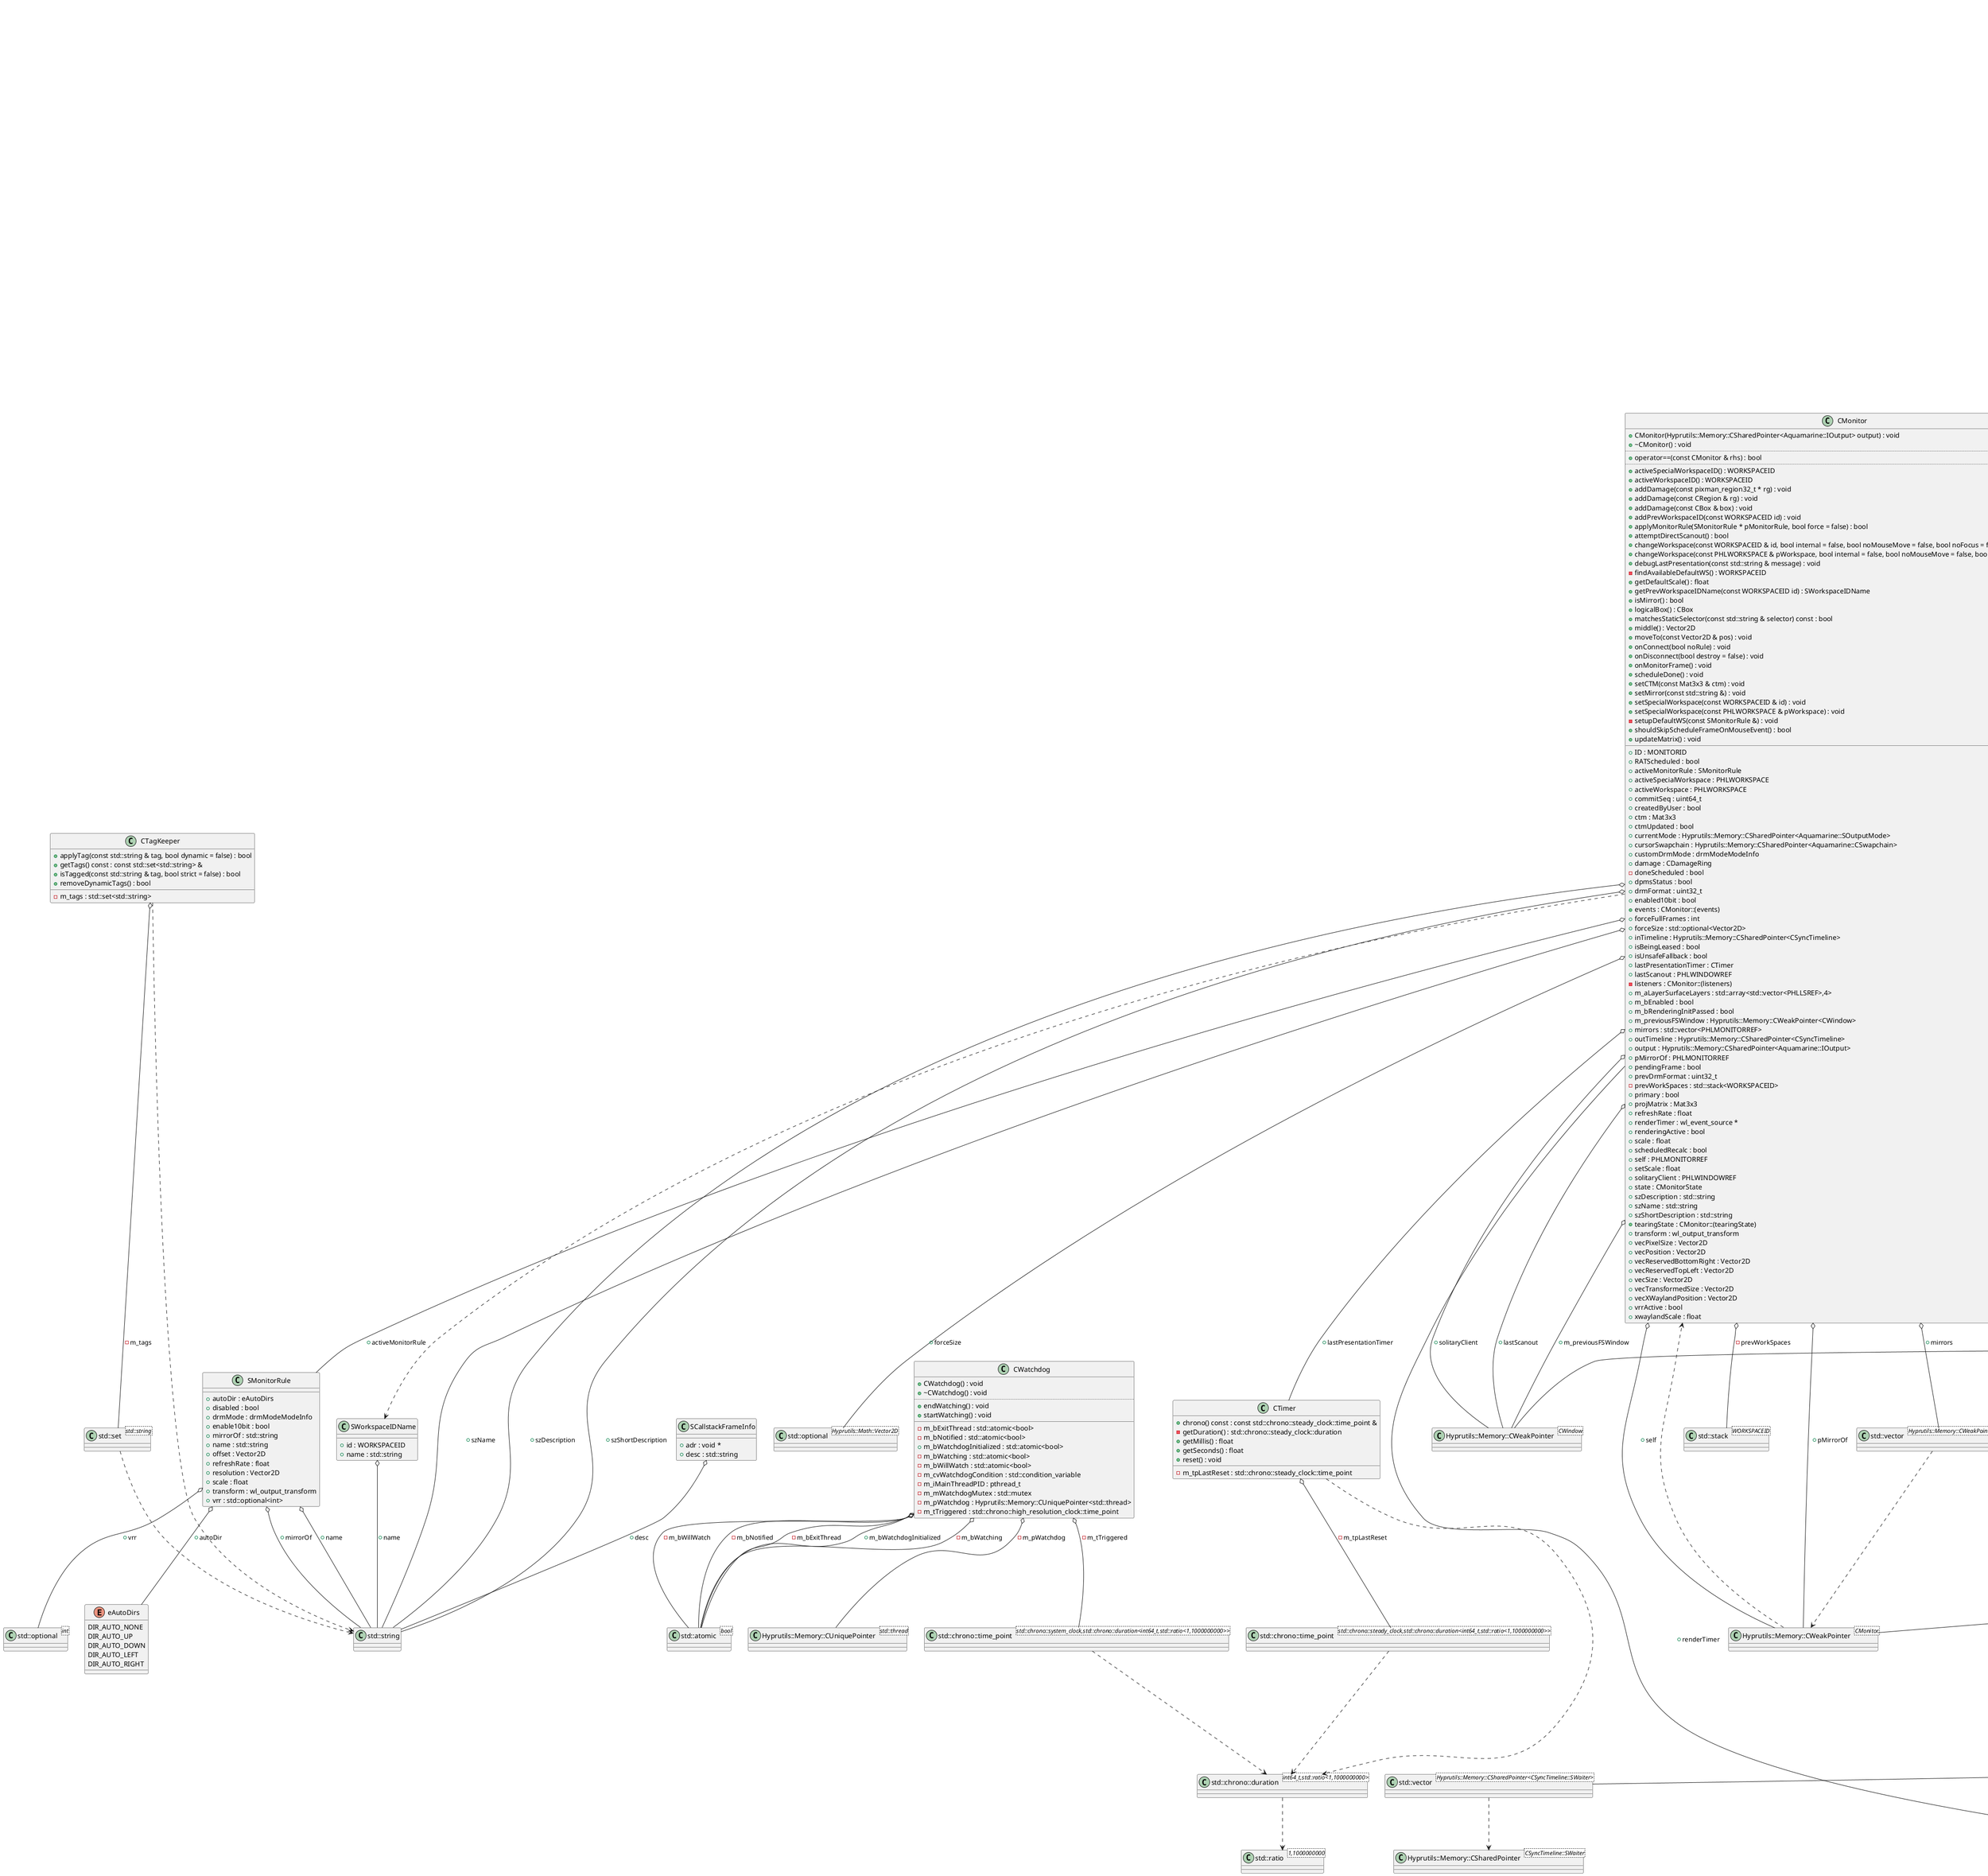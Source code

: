 @startuml
title 'helpers' class diagram
class "std::chrono::duration<int64_t,std::ratio<1,1000000000>>" as C_0017614144533568309161
class C_0017614144533568309161 [[https://github.com/hyprwm/hyprland/blob/882f7ad7d2bbfc7440d0ccaef93b1cdd78e8e3ff/src/helpers/Timer.hpp#L10{duration}]] {
__
}
class "std::chrono::time_point<std::chrono::steady_clock,std::chrono::duration<int64_t,std::ratio<1,1000000000>>>" as C_0016577378426764904006
class C_0016577378426764904006 [[https://github.com/hyprwm/hyprland/blob/882f7ad7d2bbfc7440d0ccaef93b1cdd78e8e3ff/src/helpers/Timer.hpp#L10{time_point}]] {
__
}
class "std::chrono::time_point<std::chrono::system_clock,std::chrono::duration<int64_t,std::ratio<1,1000000000>>>" as C_0006135738021633781134
class C_0006135738021633781134 [[https://github.com/hyprwm/hyprland/blob/882f7ad7d2bbfc7440d0ccaef93b1cdd78e8e3ff/src/helpers/Watchdog.hpp#L20{time_point}]] {
__
}
class "std::optional<bool>" as C_0008211626458674543896
class C_0008211626458674543896 [[https://github.com/hyprwm/hyprland/blob/882f7ad7d2bbfc7440d0ccaef93b1cdd78e8e3ff/src/helpers/sync/SyncTimeline.hpp#L31{optional}]] {
__
}
class "std::function<void()>" as C_0013286274850898176297
class C_0013286274850898176297 [[https://github.com/hyprwm/hyprland/blob/882f7ad7d2bbfc7440d0ccaef93b1cdd78e8e3ff/src/helpers/sync/SyncTimeline.hpp#L33{function}]] {
__
}
class "std::vector<Hyprutils::Memory::CSharedPointer<CSyncTimeline::SWaiter>>" as C_0011913687729790972737
class C_0011913687729790972737 [[https://github.com/hyprwm/hyprland/blob/882f7ad7d2bbfc7440d0ccaef93b1cdd78e8e3ff/src/helpers/sync/SyncTimeline.hpp#L47{vector}]] {
__
}
class "std::string" as C_0001275076681856179721
class C_0001275076681856179721 [[https://github.com/hyprwm/hyprland/blob/882f7ad7d2bbfc7440d0ccaef93b1cdd78e8e3ff/src/helpers/MiscFunctions.hpp#L13{basic_string}]] {
__
}
class "std::ratio<1,1000000000>" as C_0012415743977570969849
class C_0012415743977570969849 [[https://github.com/hyprwm/hyprland/blob/882f7ad7d2bbfc7440d0ccaef93b1cdd78e8e3ff/src/helpers/Timer.hpp#L10{ratio}]] {
__
}
class "std::array<Hyprutils::Math::CRegion,DAMAGE_RING_PREVIOUS_LEN>" as C_0018040389711037639839
class C_0018040389711037639839 [[https://github.com/hyprwm/hyprland/blob/882f7ad7d2bbfc7440d0ccaef93b1cdd78e8e3ff/src/helpers/DamageRing.hpp#L20{array}]] {
__
}
class "std::optional<int>" as C_0007528194561943701472
class C_0007528194561943701472 [[https://github.com/hyprwm/hyprland/blob/882f7ad7d2bbfc7440d0ccaef93b1cdd78e8e3ff/src/helpers/Monitor.hpp#L42{optional}]] {
__
}
class "std::optional<Hyprutils::Math::Vector2D>" as C_0017572248588103200069
class C_0017572248588103200069 [[https://github.com/hyprwm/hyprland/blob/882f7ad7d2bbfc7440d0ccaef93b1cdd78e8e3ff/src/helpers/Monitor.hpp#L101{optional}]] {
__
}
class "std::vector<Hyprutils::Memory::CWeakPointer<CMonitor>>" as C_0000750544069375970817
class C_0000750544069375970817 [[https://github.com/hyprwm/hyprland/blob/882f7ad7d2bbfc7440d0ccaef93b1cdd78e8e3ff/src/helpers/Monitor.hpp#L133{vector}]] {
__
}
class "std::vector<Hyprutils::Memory::CWeakPointer<CLayerSurface>>" as C_0002678106881528398993
class C_0002678106881528398993 [[https://github.com/hyprwm/hyprland/blob/882f7ad7d2bbfc7440d0ccaef93b1cdd78e8e3ff/src/helpers/Monitor.hpp#L162{vector}]] {
__
}
class "std::array<std::vector<Hyprutils::Memory::CWeakPointer<CLayerSurface>>,4>" as C_0003870338716951561014
class C_0003870338716951561014 [[https://github.com/hyprwm/hyprland/blob/882f7ad7d2bbfc7440d0ccaef93b1cdd78e8e3ff/src/helpers/Monitor.hpp#L162{array}]] {
__
}
class "std::stack<WORKSPACEID>" as C_0001518610547542204102
class C_0001518610547542204102 [[https://github.com/hyprwm/hyprland/blob/882f7ad7d2bbfc7440d0ccaef93b1cdd78e8e3ff/src/helpers/Monitor.hpp#L212{stack}]] {
__
}
class "std::atomic<bool>" as C_0004308501729698541420
class C_0004308501729698541420 [[https://github.com/hyprwm/hyprland/blob/882f7ad7d2bbfc7440d0ccaef93b1cdd78e8e3ff/src/helpers/Watchdog.hpp#L17{atomic}]] {
__
}
class "std::set<std::string>" as C_0000727039560643301762
class C_0000727039560643301762 [[https://github.com/hyprwm/hyprland/blob/882f7ad7d2bbfc7440d0ccaef93b1cdd78e8e3ff/src/helpers/TagKeeper.hpp#L12{set}]] {
__
}
class "Hyprutils::Memory::CWeakPointer<CSyncTimeline>" as C_0006104131692306969242
class C_0006104131692306969242 [[https://github.com/hyprwm/hyprland/blob/882f7ad7d2bbfc7440d0ccaef93b1cdd78e8e3ff/src/helpers/sync/SyncReleaser.hpp#L18{CWeakPointer}]] {
__
}
class "Hyprutils::Memory::CSharedPointer<CEGLSync>" as C_0004142056100105831282
class C_0004142056100105831282 [[https://github.com/hyprwm/hyprland/blob/882f7ad7d2bbfc7440d0ccaef93b1cdd78e8e3ff/src/helpers/sync/SyncReleaser.hpp#L25{CSharedPointer}]] {
__
}
class "Hyprutils::Memory::CSharedPointer<CSyncTimeline>" as C_0001859012213494924986
class C_0001859012213494924986 [[https://github.com/hyprwm/hyprland/blob/882f7ad7d2bbfc7440d0ccaef93b1cdd78e8e3ff/src/helpers/sync/SyncTimeline.hpp#L18{CSharedPointer}]] {
__
}
class "Hyprutils::Memory::CSharedPointer<CSyncTimeline::SWaiter>" as C_0012306201166578690284
class C_0012306201166578690284 [[https://github.com/hyprwm/hyprland/blob/882f7ad7d2bbfc7440d0ccaef93b1cdd78e8e3ff/src/helpers/sync/SyncTimeline.hpp#L47{CSharedPointer}]] {
__
}
class "Hyprutils::Memory::CSharedPointer<CWorkspace>" as C_0002482646962152750001
class C_0002482646962152750001 [[https://github.com/hyprwm/hyprland/blob/882f7ad7d2bbfc7440d0ccaef93b1cdd78e8e3ff/src/helpers/WLClasses.hpp#L20{CSharedPointer}]] {
__
}
class "Hyprutils::Memory::CWeakPointer<CMonitor>" as C_0002139013463111149323
class C_0002139013463111149323 [[https://github.com/hyprwm/hyprland/blob/882f7ad7d2bbfc7440d0ccaef93b1cdd78e8e3ff/src/helpers/WLClasses.hpp#L29{CWeakPointer}]] {
__
}
class "Hyprutils::Memory::CWeakPointer<Aquamarine::ISwitch>" as C_0013212168604842073125
class C_0013212168604842073125 [[https://github.com/hyprwm/hyprland/blob/882f7ad7d2bbfc7440d0ccaef93b1cdd78e8e3ff/src/helpers/WLClasses.hpp#L33{CWeakPointer}]] {
__
}
class "Hyprutils::Memory::CSharedPointer<Hyprutils::Signal::CSignalListener>" as C_0000478166065576104179
class C_0000478166065576104179 [[https://github.com/hyprwm/hyprland/blob/882f7ad7d2bbfc7440d0ccaef93b1cdd78e8e3ff/src/helpers/WLClasses.hpp#L36{CSharedPointer}]] {
__
}
class "Hyprutils::Memory::CSharedPointer<Aquamarine::IOutput>" as C_0012654041723790439346
class C_0012654041723790439346 [[https://github.com/hyprwm/hyprland/blob/882f7ad7d2bbfc7440d0ccaef93b1cdd78e8e3ff/src/helpers/Monitor.hpp#L65{CSharedPointer}]] {
__
}
class "Hyprutils::Memory::CSharedPointer<Aquamarine::SOutputMode>" as C_0001404930486266889888
class C_0001404930486266889888 [[https://github.com/hyprwm/hyprland/blob/882f7ad7d2bbfc7440d0ccaef93b1cdd78e8e3ff/src/helpers/Monitor.hpp#L102{CSharedPointer}]] {
__
}
class "Hyprutils::Memory::CSharedPointer<Aquamarine::CSwapchain>" as C_0000719679992378775035
class C_0000719679992378775035 [[https://github.com/hyprwm/hyprland/blob/882f7ad7d2bbfc7440d0ccaef93b1cdd78e8e3ff/src/helpers/Monitor.hpp#L103{CSharedPointer}]] {
__
}
class "Hyprutils::Memory::CWeakPointer<CWindow>" as C_0017136904689112950064
class C_0017136904689112950064 [[https://github.com/hyprwm/hyprland/blob/882f7ad7d2bbfc7440d0ccaef93b1cdd78e8e3ff/src/helpers/Monitor.hpp#L140{CWeakPointer}]] {
__
}
class "Hyprutils::Memory::CWeakPointer<CLayerSurface>" as C_0012111108284013682211
class C_0012111108284013682211 [[https://github.com/hyprwm/hyprland/blob/882f7ad7d2bbfc7440d0ccaef93b1cdd78e8e3ff/src/helpers/Monitor.hpp#L162{CWeakPointer}]] {
__
}
class "Hyprutils::Memory::CUniquePointer<std::thread>" as C_0009115697611361928094
class C_0009115697611361928094 [[https://github.com/hyprwm/hyprland/blob/882f7ad7d2bbfc7440d0ccaef93b1cdd78e8e3ff/src/helpers/Watchdog.hpp#L27{CUniquePointer}]] {
__
}
class "Hyprutils::Memory::CWeakPointer<CWorkspace>" as C_0017510099810060965687
class C_0017510099810060965687 [[https://github.com/hyprwm/hyprland/blob/882f7ad7d2bbfc7440d0ccaef93b1cdd78e8e3ff/src/helpers/AnimatedVariable.hpp#L60{CWeakPointer}]] {
__
}
class "Hyprutils::Memory::CSharedPointer<CAnimatedVariable<VarType,SAnimationContext>>" as C_0016471250175030430460
class C_0016471250175030430460 [[https://github.com/hyprwm/hyprland/blob/882f7ad7d2bbfc7440d0ccaef93b1cdd78e8e3ff/src/helpers/AnimatedVariable.hpp#L70{CSharedPointer}]] {
__
}
class "Hyprutils::Memory::CWeakPointer<CAnimatedVariable<VarType,SAnimationContext>>" as C_0011796139082609295270
class C_0011796139082609295270 [[https://github.com/hyprwm/hyprland/blob/882f7ad7d2bbfc7440d0ccaef93b1cdd78e8e3ff/src/helpers/AnimatedVariable.hpp#L73{CWeakPointer}]] {
__
}
class "Hyprutils::Animation::CGenericAnimatedVariable<VarType,SAnimationContext>" as C_0014055738927541534749
class C_0014055738927541534749 [[https://github.com/hyprwm/hyprland/blob/882f7ad7d2bbfc7440d0ccaef93b1cdd78e8e3ff/src/helpers/AnimatedVariable.hpp#L67{CGenericAnimatedVariable}]] {
__
}
class "CSyncReleaser" as C_0001193827400656219192
class C_0001193827400656219192 [[https://github.com/hyprwm/hyprland/blob/882f7ad7d2bbfc7440d0ccaef93b1cdd78e8e3ff/src/helpers/sync/SyncReleaser.hpp#L16{CSyncReleaser}]] {
+CSyncReleaser(Hyprutils::Memory::CWeakPointer<CSyncTimeline> timeline_, uint64_t point_) : void [[[https://github.com/hyprwm/hyprland/blob/882f7ad7d2bbfc7440d0ccaef93b1cdd78e8e3ff/src/helpers/sync/SyncReleaser.hpp#L18{CSyncReleaser}]]]
+~CSyncReleaser() : void [[[https://github.com/hyprwm/hyprland/blob/882f7ad7d2bbfc7440d0ccaef93b1cdd78e8e3ff/src/helpers/sync/SyncReleaser.hpp#L19{~CSyncReleaser}]]]
..
+addReleaseSync(Hyprutils::Memory::CSharedPointer<CEGLSync> sync) : void [[[https://github.com/hyprwm/hyprland/blob/882f7ad7d2bbfc7440d0ccaef93b1cdd78e8e3ff/src/helpers/sync/SyncReleaser.hpp#L25{addReleaseSync}]]]
+drop() : void [[[https://github.com/hyprwm/hyprland/blob/882f7ad7d2bbfc7440d0ccaef93b1cdd78e8e3ff/src/helpers/sync/SyncReleaser.hpp#L22{drop}]]]
__
-point : uint64_t [[[https://github.com/hyprwm/hyprland/blob/882f7ad7d2bbfc7440d0ccaef93b1cdd78e8e3ff/src/helpers/sync/SyncReleaser.hpp#L29{point}]]]
-sync : Hyprutils::Memory::CSharedPointer<CEGLSync> [[[https://github.com/hyprwm/hyprland/blob/882f7ad7d2bbfc7440d0ccaef93b1cdd78e8e3ff/src/helpers/sync/SyncReleaser.hpp#L30{sync}]]]
-timeline : Hyprutils::Memory::CWeakPointer<CSyncTimeline> [[[https://github.com/hyprwm/hyprland/blob/882f7ad7d2bbfc7440d0ccaef93b1cdd78e8e3ff/src/helpers/sync/SyncReleaser.hpp#L28{timeline}]]]
}
class "CSyncTimeline" as C_0015445371814662421117
class C_0015445371814662421117 [[https://github.com/hyprwm/hyprland/blob/882f7ad7d2bbfc7440d0ccaef93b1cdd78e8e3ff/src/helpers/sync/SyncTimeline.hpp#L16{CSyncTimeline}]] {
-CSyncTimeline() = default : void [[[https://github.com/hyprwm/hyprland/blob/882f7ad7d2bbfc7440d0ccaef93b1cdd78e8e3ff/src/helpers/sync/SyncTimeline.hpp#L45{CSyncTimeline}]]]
+~CSyncTimeline() : void [[[https://github.com/hyprwm/hyprland/blob/882f7ad7d2bbfc7440d0ccaef93b1cdd78e8e3ff/src/helpers/sync/SyncTimeline.hpp#L20{~CSyncTimeline}]]]
..
+addWaiter(const std::function<void ()> & waiter, uint64_t point, uint32_t flags) : bool [[[https://github.com/hyprwm/hyprland/blob/882f7ad7d2bbfc7440d0ccaef93b1cdd78e8e3ff/src/helpers/sync/SyncTimeline.hpp#L33{addWaiter}]]]
+check(uint64_t point, uint32_t flags) : std::optional<bool> [[[https://github.com/hyprwm/hyprland/blob/882f7ad7d2bbfc7440d0ccaef93b1cdd78e8e3ff/src/helpers/sync/SyncTimeline.hpp#L31{check}]]]
{static} +create(int drmFD_) : Hyprutils::Memory::CSharedPointer<CSyncTimeline> [[[https://github.com/hyprwm/hyprland/blob/882f7ad7d2bbfc7440d0ccaef93b1cdd78e8e3ff/src/helpers/sync/SyncTimeline.hpp#L18{create}]]]
{static} +create(int drmFD_, int drmSyncobjFD) : Hyprutils::Memory::CSharedPointer<CSyncTimeline> [[[https://github.com/hyprwm/hyprland/blob/882f7ad7d2bbfc7440d0ccaef93b1cdd78e8e3ff/src/helpers/sync/SyncTimeline.hpp#L19{create}]]]
+exportAsSyncFileFD(uint64_t src) : int [[[https://github.com/hyprwm/hyprland/blob/882f7ad7d2bbfc7440d0ccaef93b1cdd78e8e3ff/src/helpers/sync/SyncTimeline.hpp#L35{exportAsSyncFileFD}]]]
+importFromSyncFileFD(uint64_t dst, int fd) : bool [[[https://github.com/hyprwm/hyprland/blob/882f7ad7d2bbfc7440d0ccaef93b1cdd78e8e3ff/src/helpers/sync/SyncTimeline.hpp#L36{importFromSyncFileFD}]]]
+removeWaiter(SWaiter *) : void [[[https://github.com/hyprwm/hyprland/blob/882f7ad7d2bbfc7440d0ccaef93b1cdd78e8e3ff/src/helpers/sync/SyncTimeline.hpp#L34{removeWaiter}]]]
+signal(uint64_t point) : void [[[https://github.com/hyprwm/hyprland/blob/882f7ad7d2bbfc7440d0ccaef93b1cdd78e8e3ff/src/helpers/sync/SyncTimeline.hpp#L38{signal}]]]
+transfer(Hyprutils::Memory::CSharedPointer<CSyncTimeline> from, uint64_t fromPoint, uint64_t toPoint) : bool [[[https://github.com/hyprwm/hyprland/blob/882f7ad7d2bbfc7440d0ccaef93b1cdd78e8e3ff/src/helpers/sync/SyncTimeline.hpp#L37{transfer}]]]
__
+drmFD : int [[[https://github.com/hyprwm/hyprland/blob/882f7ad7d2bbfc7440d0ccaef93b1cdd78e8e3ff/src/helpers/sync/SyncTimeline.hpp#L40{drmFD}]]]
+handle : uint32_t [[[https://github.com/hyprwm/hyprland/blob/882f7ad7d2bbfc7440d0ccaef93b1cdd78e8e3ff/src/helpers/sync/SyncTimeline.hpp#L41{handle}]]]
+self : Hyprutils::Memory::CWeakPointer<CSyncTimeline> [[[https://github.com/hyprwm/hyprland/blob/882f7ad7d2bbfc7440d0ccaef93b1cdd78e8e3ff/src/helpers/sync/SyncTimeline.hpp#L42{self}]]]
-waiters : std::vector<Hyprutils::Memory::CSharedPointer<SWaiter>> [[[https://github.com/hyprwm/hyprland/blob/882f7ad7d2bbfc7440d0ccaef93b1cdd78e8e3ff/src/helpers/sync/SyncTimeline.hpp#L47{waiters}]]]
}
class "CSyncTimeline::SWaiter" as C_0006184898371086168104
class C_0006184898371086168104 [[https://github.com/hyprwm/hyprland/blob/882f7ad7d2bbfc7440d0ccaef93b1cdd78e8e3ff/src/helpers/sync/SyncTimeline.hpp#L22{CSyncTimeline::SWaiter}]] {
__
+fn : std::function<void ()> [[[https://github.com/hyprwm/hyprland/blob/882f7ad7d2bbfc7440d0ccaef93b1cdd78e8e3ff/src/helpers/sync/SyncTimeline.hpp#L23{fn}]]]
+source : wl_event_source * [[[https://github.com/hyprwm/hyprland/blob/882f7ad7d2bbfc7440d0ccaef93b1cdd78e8e3ff/src/helpers/sync/SyncTimeline.hpp#L24{source}]]]
+timeline : Hyprutils::Memory::CWeakPointer<CSyncTimeline> [[[https://github.com/hyprwm/hyprland/blob/882f7ad7d2bbfc7440d0ccaef93b1cdd78e8e3ff/src/helpers/sync/SyncTimeline.hpp#L25{timeline}]]]
}
class "CHyprColor" as C_0003518946096303753293
class C_0003518946096303753293 [[https://github.com/hyprwm/hyprland/blob/882f7ad7d2bbfc7440d0ccaef93b1cdd78e8e3ff/src/helpers/Color.hpp#L7{CHyprColor}]] {
+CHyprColor() : void [[[https://github.com/hyprwm/hyprland/blob/882f7ad7d2bbfc7440d0ccaef93b1cdd78e8e3ff/src/helpers/Color.hpp#L9{CHyprColor}]]]
+CHyprColor(float r, float g, float b, float a) : void [[[https://github.com/hyprwm/hyprland/blob/882f7ad7d2bbfc7440d0ccaef93b1cdd78e8e3ff/src/helpers/Color.hpp#L10{CHyprColor}]]]
+CHyprColor(const Hyprgraphics::CColor & col, float a) : void [[[https://github.com/hyprwm/hyprland/blob/882f7ad7d2bbfc7440d0ccaef93b1cdd78e8e3ff/src/helpers/Color.hpp#L11{CHyprColor}]]]
+CHyprColor(uint64_t) : void [[[https://github.com/hyprwm/hyprland/blob/882f7ad7d2bbfc7440d0ccaef93b1cdd78e8e3ff/src/helpers/Color.hpp#L12{CHyprColor}]]]
..
+operator*(const float & c2) const : CHyprColor [[[https://github.com/hyprwm/hyprland/blob/882f7ad7d2bbfc7440d0ccaef93b1cdd78e8e3ff/src/helpers/Color.hpp#L38{operator*}]]]
+operator+(const CHyprColor & c2) const : CHyprColor [[[https://github.com/hyprwm/hyprland/blob/882f7ad7d2bbfc7440d0ccaef93b1cdd78e8e3ff/src/helpers/Color.hpp#L33{operator+}]]]
+operator-(const CHyprColor & c2) const : CHyprColor [[[https://github.com/hyprwm/hyprland/blob/882f7ad7d2bbfc7440d0ccaef93b1cdd78e8e3ff/src/helpers/Color.hpp#L28{operator-}]]]
+operator==(const CHyprColor & c2) const : bool [[[https://github.com/hyprwm/hyprland/blob/882f7ad7d2bbfc7440d0ccaef93b1cdd78e8e3ff/src/helpers/Color.hpp#L23{operator==}]]]
..
+asHSL() const : Hyprgraphics::CColor::SHSL [[[https://github.com/hyprwm/hyprland/blob/882f7ad7d2bbfc7440d0ccaef93b1cdd78e8e3ff/src/helpers/Color.hpp#L18{asHSL}]]]
+asOkLab() const : Hyprgraphics::CColor::SOkLab [[[https://github.com/hyprwm/hyprland/blob/882f7ad7d2bbfc7440d0ccaef93b1cdd78e8e3ff/src/helpers/Color.hpp#L17{asOkLab}]]]
+asRGB() const : Hyprgraphics::CColor::SSRGB [[[https://github.com/hyprwm/hyprland/blob/882f7ad7d2bbfc7440d0ccaef93b1cdd78e8e3ff/src/helpers/Color.hpp#L16{asRGB}]]]
+getAsHex() const : uint32_t [[[https://github.com/hyprwm/hyprland/blob/882f7ad7d2bbfc7440d0ccaef93b1cdd78e8e3ff/src/helpers/Color.hpp#L15{getAsHex}]]]
+modifyA(float newa) const : CHyprColor [[[https://github.com/hyprwm/hyprland/blob/882f7ad7d2bbfc7440d0ccaef93b1cdd78e8e3ff/src/helpers/Color.hpp#L20{modifyA}]]]
+stripA() const : CHyprColor [[[https://github.com/hyprwm/hyprland/blob/882f7ad7d2bbfc7440d0ccaef93b1cdd78e8e3ff/src/helpers/Color.hpp#L19{stripA}]]]
__
+a : double [[[https://github.com/hyprwm/hyprland/blob/882f7ad7d2bbfc7440d0ccaef93b1cdd78e8e3ff/src/helpers/Color.hpp#L43{a}]]]
+b : double [[[https://github.com/hyprwm/hyprland/blob/882f7ad7d2bbfc7440d0ccaef93b1cdd78e8e3ff/src/helpers/Color.hpp#L43{b}]]]
+g : double [[[https://github.com/hyprwm/hyprland/blob/882f7ad7d2bbfc7440d0ccaef93b1cdd78e8e3ff/src/helpers/Color.hpp#L43{g}]]]
-okLab : Hyprgraphics::CColor::SOkLab [[[https://github.com/hyprwm/hyprland/blob/882f7ad7d2bbfc7440d0ccaef93b1cdd78e8e3ff/src/helpers/Color.hpp#L46{okLab}]]]
+r : double [[[https://github.com/hyprwm/hyprland/blob/882f7ad7d2bbfc7440d0ccaef93b1cdd78e8e3ff/src/helpers/Color.hpp#L43{r}]]]
}
class "SCallstackFrameInfo" as C_0005219400740196316959
class C_0005219400740196316959 [[https://github.com/hyprwm/hyprland/blob/882f7ad7d2bbfc7440d0ccaef93b1cdd78e8e3ff/src/helpers/MiscFunctions.hpp#L11{SCallstackFrameInfo}]] {
__
+adr : void * [[[https://github.com/hyprwm/hyprland/blob/882f7ad7d2bbfc7440d0ccaef93b1cdd78e8e3ff/src/helpers/MiscFunctions.hpp#L12{adr}]]]
+desc : std::string [[[https://github.com/hyprwm/hyprland/blob/882f7ad7d2bbfc7440d0ccaef93b1cdd78e8e3ff/src/helpers/MiscFunctions.hpp#L13{desc}]]]
}
class "SWorkspaceIDName" as C_0010594535674843554169
class C_0010594535674843554169 [[https://github.com/hyprwm/hyprland/blob/882f7ad7d2bbfc7440d0ccaef93b1cdd78e8e3ff/src/helpers/MiscFunctions.hpp#L16{SWorkspaceIDName}]] {
__
+id : WORKSPACEID [[[https://github.com/hyprwm/hyprland/blob/882f7ad7d2bbfc7440d0ccaef93b1cdd78e8e3ff/src/helpers/MiscFunctions.hpp#L17{id}]]]
+name : std::string [[[https://github.com/hyprwm/hyprland/blob/882f7ad7d2bbfc7440d0ccaef93b1cdd78e8e3ff/src/helpers/MiscFunctions.hpp#L18{name}]]]
}
class "Aquamarine::ISwitch" as C_0005704795861410888749
class C_0005704795861410888749 [[https://github.com/hyprwm/hyprland/blob/882f7ad7d2bbfc7440d0ccaef93b1cdd78e8e3ff/src/helpers/WLClasses.hpp#L17{ISwitch}]] {
__
}
class "SSwipeGesture" as C_0015899851144174416437
class C_0015899851144174416437 [[https://github.com/hyprwm/hyprland/blob/882f7ad7d2bbfc7440d0ccaef93b1cdd78e8e3ff/src/helpers/WLClasses.hpp#L19{SSwipeGesture}]] {
__
+avgSpeed : float [[[https://github.com/hyprwm/hyprland/blob/882f7ad7d2bbfc7440d0ccaef93b1cdd78e8e3ff/src/helpers/WLClasses.hpp#L25{avgSpeed}]]]
+delta : double [[[https://github.com/hyprwm/hyprland/blob/882f7ad7d2bbfc7440d0ccaef93b1cdd78e8e3ff/src/helpers/WLClasses.hpp#L22{delta}]]]
+initialDirection : int [[[https://github.com/hyprwm/hyprland/blob/882f7ad7d2bbfc7440d0ccaef93b1cdd78e8e3ff/src/helpers/WLClasses.hpp#L24{initialDirection}]]]
+pMonitor : PHLMONITORREF [[[https://github.com/hyprwm/hyprland/blob/882f7ad7d2bbfc7440d0ccaef93b1cdd78e8e3ff/src/helpers/WLClasses.hpp#L29{pMonitor}]]]
+pWorkspaceBegin : PHLWORKSPACE [[[https://github.com/hyprwm/hyprland/blob/882f7ad7d2bbfc7440d0ccaef93b1cdd78e8e3ff/src/helpers/WLClasses.hpp#L20{pWorkspaceBegin}]]]
+speedPoints : int [[[https://github.com/hyprwm/hyprland/blob/882f7ad7d2bbfc7440d0ccaef93b1cdd78e8e3ff/src/helpers/WLClasses.hpp#L26{speedPoints}]]]
+touch_id : int [[[https://github.com/hyprwm/hyprland/blob/882f7ad7d2bbfc7440d0ccaef93b1cdd78e8e3ff/src/helpers/WLClasses.hpp#L27{touch_id}]]]
}
class "SSwitchDevice" as C_0011763200065928393826
class C_0011763200065928393826 [[https://github.com/hyprwm/hyprland/blob/882f7ad7d2bbfc7440d0ccaef93b1cdd78e8e3ff/src/helpers/WLClasses.hpp#L32{SSwitchDevice}]] {
+operator==(const SSwitchDevice & other) const : bool [[[https://github.com/hyprwm/hyprland/blob/882f7ad7d2bbfc7440d0ccaef93b1cdd78e8e3ff/src/helpers/WLClasses.hpp#L40{operator==}]]]
__
+listeners : SSwitchDevice::(listeners) [[[https://github.com/hyprwm/hyprland/blob/882f7ad7d2bbfc7440d0ccaef93b1cdd78e8e3ff/src/helpers/WLClasses.hpp#L38{listeners}]]]
+pDevice : Hyprutils::Memory::CWeakPointer<Aquamarine::ISwitch> [[[https://github.com/hyprwm/hyprland/blob/882f7ad7d2bbfc7440d0ccaef93b1cdd78e8e3ff/src/helpers/WLClasses.hpp#L33{pDevice}]]]
}
class "SSwitchDevice::(listeners)" as C_0009332190568391052526
class C_0009332190568391052526 [[https://github.com/hyprwm/hyprland/blob/882f7ad7d2bbfc7440d0ccaef93b1cdd78e8e3ff/src/helpers/WLClasses.hpp#L35{SSwitchDevice::(listeners)}]] {
__
+destroy : CHyprSignalListener [[[https://github.com/hyprwm/hyprland/blob/882f7ad7d2bbfc7440d0ccaef93b1cdd78e8e3ff/src/helpers/WLClasses.hpp#L36{destroy}]]]
+fire : CHyprSignalListener [[[https://github.com/hyprwm/hyprland/blob/882f7ad7d2bbfc7440d0ccaef93b1cdd78e8e3ff/src/helpers/WLClasses.hpp#L37{fire}]]]
}
class "CTimer" as C_0003407640536005708195
class C_0003407640536005708195 [[https://github.com/hyprwm/hyprland/blob/882f7ad7d2bbfc7440d0ccaef93b1cdd78e8e3ff/src/helpers/Timer.hpp#L5{CTimer}]] {
+chrono() const : const std::chrono::steady_clock::time_point & [[[https://github.com/hyprwm/hyprland/blob/882f7ad7d2bbfc7440d0ccaef93b1cdd78e8e3ff/src/helpers/Timer.hpp#L10{chrono}]]]
-getDuration() : std::chrono::steady_clock::duration [[[https://github.com/hyprwm/hyprland/blob/882f7ad7d2bbfc7440d0ccaef93b1cdd78e8e3ff/src/helpers/Timer.hpp#L15{getDuration}]]]
+getMillis() : float [[[https://github.com/hyprwm/hyprland/blob/882f7ad7d2bbfc7440d0ccaef93b1cdd78e8e3ff/src/helpers/Timer.hpp#L9{getMillis}]]]
+getSeconds() : float [[[https://github.com/hyprwm/hyprland/blob/882f7ad7d2bbfc7440d0ccaef93b1cdd78e8e3ff/src/helpers/Timer.hpp#L8{getSeconds}]]]
+reset() : void [[[https://github.com/hyprwm/hyprland/blob/882f7ad7d2bbfc7440d0ccaef93b1cdd78e8e3ff/src/helpers/Timer.hpp#L7{reset}]]]
__
-m_tpLastReset : std::chrono::steady_clock::time_point [[[https://github.com/hyprwm/hyprland/blob/882f7ad7d2bbfc7440d0ccaef93b1cdd78e8e3ff/src/helpers/Timer.hpp#L13{m_tpLastReset}]]]
}
class "CDamageRing" as C_0013403201997015590083
class C_0013403201997015590083 [[https://github.com/hyprwm/hyprland/blob/882f7ad7d2bbfc7440d0ccaef93b1cdd78e8e3ff/src/helpers/DamageRing.hpp#L8{CDamageRing}]] {
+damage(const CRegion & rg) : bool [[[https://github.com/hyprwm/hyprland/blob/882f7ad7d2bbfc7440d0ccaef93b1cdd78e8e3ff/src/helpers/DamageRing.hpp#L11{damage}]]]
+damageEntire() : void [[[https://github.com/hyprwm/hyprland/blob/882f7ad7d2bbfc7440d0ccaef93b1cdd78e8e3ff/src/helpers/DamageRing.hpp#L12{damageEntire}]]]
+getBufferDamage(int age) : CRegion [[[https://github.com/hyprwm/hyprland/blob/882f7ad7d2bbfc7440d0ccaef93b1cdd78e8e3ff/src/helpers/DamageRing.hpp#L14{getBufferDamage}]]]
+hasChanged() : bool [[[https://github.com/hyprwm/hyprland/blob/882f7ad7d2bbfc7440d0ccaef93b1cdd78e8e3ff/src/helpers/DamageRing.hpp#L15{hasChanged}]]]
+rotate() : void [[[https://github.com/hyprwm/hyprland/blob/882f7ad7d2bbfc7440d0ccaef93b1cdd78e8e3ff/src/helpers/DamageRing.hpp#L13{rotate}]]]
+setSize(const Vector2D & size_) : void [[[https://github.com/hyprwm/hyprland/blob/882f7ad7d2bbfc7440d0ccaef93b1cdd78e8e3ff/src/helpers/DamageRing.hpp#L10{setSize}]]]
__
-current : CRegion [[[https://github.com/hyprwm/hyprland/blob/882f7ad7d2bbfc7440d0ccaef93b1cdd78e8e3ff/src/helpers/DamageRing.hpp#L19{current}]]]
-previous : std::array<CRegion,DAMAGE_RING_PREVIOUS_LEN> [[[https://github.com/hyprwm/hyprland/blob/882f7ad7d2bbfc7440d0ccaef93b1cdd78e8e3ff/src/helpers/DamageRing.hpp#L20{previous}]]]
-previousIdx : size_t [[[https://github.com/hyprwm/hyprland/blob/882f7ad7d2bbfc7440d0ccaef93b1cdd78e8e3ff/src/helpers/DamageRing.hpp#L21{previousIdx}]]]
-size : Vector2D [[[https://github.com/hyprwm/hyprland/blob/882f7ad7d2bbfc7440d0ccaef93b1cdd78e8e3ff/src/helpers/DamageRing.hpp#L18{size}]]]
}
enum "eAutoDirs" as C_0015189041514979210651
enum C_0015189041514979210651 [[https://github.com/hyprwm/hyprland/blob/882f7ad7d2bbfc7440d0ccaef93b1cdd78e8e3ff/src/helpers/Monitor.hpp#L22{eAutoDirs}]] {
DIR_AUTO_NONE
DIR_AUTO_UP
DIR_AUTO_DOWN
DIR_AUTO_LEFT
DIR_AUTO_RIGHT
}
class "SMonitorRule" as C_0015975497455855503823
class C_0015975497455855503823 [[https://github.com/hyprwm/hyprland/blob/882f7ad7d2bbfc7440d0ccaef93b1cdd78e8e3ff/src/helpers/Monitor.hpp#L30{SMonitorRule}]] {
__
+autoDir : eAutoDirs [[[https://github.com/hyprwm/hyprland/blob/882f7ad7d2bbfc7440d0ccaef93b1cdd78e8e3ff/src/helpers/Monitor.hpp#L31{autoDir}]]]
+disabled : bool [[[https://github.com/hyprwm/hyprland/blob/882f7ad7d2bbfc7440d0ccaef93b1cdd78e8e3ff/src/helpers/Monitor.hpp#L37{disabled}]]]
+drmMode : drmModeModeInfo [[[https://github.com/hyprwm/hyprland/blob/882f7ad7d2bbfc7440d0ccaef93b1cdd78e8e3ff/src/helpers/Monitor.hpp#L41{drmMode}]]]
+enable10bit : bool [[[https://github.com/hyprwm/hyprland/blob/882f7ad7d2bbfc7440d0ccaef93b1cdd78e8e3ff/src/helpers/Monitor.hpp#L40{enable10bit}]]]
+mirrorOf : std::string [[[https://github.com/hyprwm/hyprland/blob/882f7ad7d2bbfc7440d0ccaef93b1cdd78e8e3ff/src/helpers/Monitor.hpp#L39{mirrorOf}]]]
+name : std::string [[[https://github.com/hyprwm/hyprland/blob/882f7ad7d2bbfc7440d0ccaef93b1cdd78e8e3ff/src/helpers/Monitor.hpp#L32{name}]]]
+offset : Vector2D [[[https://github.com/hyprwm/hyprland/blob/882f7ad7d2bbfc7440d0ccaef93b1cdd78e8e3ff/src/helpers/Monitor.hpp#L34{offset}]]]
+refreshRate : float [[[https://github.com/hyprwm/hyprland/blob/882f7ad7d2bbfc7440d0ccaef93b1cdd78e8e3ff/src/helpers/Monitor.hpp#L36{refreshRate}]]]
+resolution : Vector2D [[[https://github.com/hyprwm/hyprland/blob/882f7ad7d2bbfc7440d0ccaef93b1cdd78e8e3ff/src/helpers/Monitor.hpp#L33{resolution}]]]
+scale : float [[[https://github.com/hyprwm/hyprland/blob/882f7ad7d2bbfc7440d0ccaef93b1cdd78e8e3ff/src/helpers/Monitor.hpp#L35{scale}]]]
+transform : wl_output_transform [[[https://github.com/hyprwm/hyprland/blob/882f7ad7d2bbfc7440d0ccaef93b1cdd78e8e3ff/src/helpers/Monitor.hpp#L38{transform}]]]
+vrr : std::optional<int> [[[https://github.com/hyprwm/hyprland/blob/882f7ad7d2bbfc7440d0ccaef93b1cdd78e8e3ff/src/helpers/Monitor.hpp#L42{vrr}]]]
}
class "CMonitorState" as C_0003563926847323557838
class C_0003563926847323557838 [[https://github.com/hyprwm/hyprland/blob/882f7ad7d2bbfc7440d0ccaef93b1cdd78e8e3ff/src/helpers/Monitor.hpp#L48{CMonitorState}]] {
+CMonitorState(CMonitor * owner) : void [[[https://github.com/hyprwm/hyprland/blob/882f7ad7d2bbfc7440d0ccaef93b1cdd78e8e3ff/src/helpers/Monitor.hpp#L50{CMonitorState}]]]
+~CMonitorState() : void [[[https://github.com/hyprwm/hyprland/blob/882f7ad7d2bbfc7440d0ccaef93b1cdd78e8e3ff/src/helpers/Monitor.hpp#L51{~CMonitorState}]]]
..
+commit() : bool [[[https://github.com/hyprwm/hyprland/blob/882f7ad7d2bbfc7440d0ccaef93b1cdd78e8e3ff/src/helpers/Monitor.hpp#L53{commit}]]]
-ensureBufferPresent() : void [[[https://github.com/hyprwm/hyprland/blob/882f7ad7d2bbfc7440d0ccaef93b1cdd78e8e3ff/src/helpers/Monitor.hpp#L58{ensureBufferPresent}]]]
+test() : bool [[[https://github.com/hyprwm/hyprland/blob/882f7ad7d2bbfc7440d0ccaef93b1cdd78e8e3ff/src/helpers/Monitor.hpp#L54{test}]]]
+updateSwapchain() : bool [[[https://github.com/hyprwm/hyprland/blob/882f7ad7d2bbfc7440d0ccaef93b1cdd78e8e3ff/src/helpers/Monitor.hpp#L55{updateSwapchain}]]]
__
-m_pOwner : CMonitor * [[[https://github.com/hyprwm/hyprland/blob/882f7ad7d2bbfc7440d0ccaef93b1cdd78e8e3ff/src/helpers/Monitor.hpp#L60{m_pOwner}]]]
}
class "CMonitor" as C_0002587632398238283980
class C_0002587632398238283980 [[https://github.com/hyprwm/hyprland/blob/882f7ad7d2bbfc7440d0ccaef93b1cdd78e8e3ff/src/helpers/Monitor.hpp#L63{CMonitor}]] {
+CMonitor(Hyprutils::Memory::CSharedPointer<Aquamarine::IOutput> output) : void [[[https://github.com/hyprwm/hyprland/blob/882f7ad7d2bbfc7440d0ccaef93b1cdd78e8e3ff/src/helpers/Monitor.hpp#L65{CMonitor}]]]
+~CMonitor() : void [[[https://github.com/hyprwm/hyprland/blob/882f7ad7d2bbfc7440d0ccaef93b1cdd78e8e3ff/src/helpers/Monitor.hpp#L66{~CMonitor}]]]
..
+operator==(const CMonitor & rhs) : bool [[[https://github.com/hyprwm/hyprland/blob/882f7ad7d2bbfc7440d0ccaef93b1cdd78e8e3ff/src/helpers/Monitor.hpp#L199{operator==}]]]
..
+activeSpecialWorkspaceID() : WORKSPACEID [[[https://github.com/hyprwm/hyprland/blob/882f7ad7d2bbfc7440d0ccaef93b1cdd78e8e3ff/src/helpers/Monitor.hpp#L184{activeSpecialWorkspaceID}]]]
+activeWorkspaceID() : WORKSPACEID [[[https://github.com/hyprwm/hyprland/blob/882f7ad7d2bbfc7440d0ccaef93b1cdd78e8e3ff/src/helpers/Monitor.hpp#L183{activeWorkspaceID}]]]
+addDamage(const pixman_region32_t * rg) : void [[[https://github.com/hyprwm/hyprland/blob/882f7ad7d2bbfc7440d0ccaef93b1cdd78e8e3ff/src/helpers/Monitor.hpp#L168{addDamage}]]]
+addDamage(const CRegion & rg) : void [[[https://github.com/hyprwm/hyprland/blob/882f7ad7d2bbfc7440d0ccaef93b1cdd78e8e3ff/src/helpers/Monitor.hpp#L169{addDamage}]]]
+addDamage(const CBox & box) : void [[[https://github.com/hyprwm/hyprland/blob/882f7ad7d2bbfc7440d0ccaef93b1cdd78e8e3ff/src/helpers/Monitor.hpp#L170{addDamage}]]]
+addPrevWorkspaceID(const WORKSPACEID id) : void [[[https://github.com/hyprwm/hyprland/blob/882f7ad7d2bbfc7440d0ccaef93b1cdd78e8e3ff/src/helpers/Monitor.hpp#L205{addPrevWorkspaceID}]]]
+applyMonitorRule(SMonitorRule * pMonitorRule, bool force = false) : bool [[[https://github.com/hyprwm/hyprland/blob/882f7ad7d2bbfc7440d0ccaef93b1cdd78e8e3ff/src/helpers/Monitor.hpp#L167{applyMonitorRule}]]]
+attemptDirectScanout() : bool [[[https://github.com/hyprwm/hyprland/blob/882f7ad7d2bbfc7440d0ccaef93b1cdd78e8e3ff/src/helpers/Monitor.hpp#L187{attemptDirectScanout}]]]
+changeWorkspace(const WORKSPACEID & id, bool internal = false, bool noMouseMove = false, bool noFocus = false) : void [[[https://github.com/hyprwm/hyprland/blob/882f7ad7d2bbfc7440d0ccaef93b1cdd78e8e3ff/src/helpers/Monitor.hpp#L177{changeWorkspace}]]]
+changeWorkspace(const PHLWORKSPACE & pWorkspace, bool internal = false, bool noMouseMove = false, bool noFocus = false) : void [[[https://github.com/hyprwm/hyprland/blob/882f7ad7d2bbfc7440d0ccaef93b1cdd78e8e3ff/src/helpers/Monitor.hpp#L176{changeWorkspace}]]]
+debugLastPresentation(const std::string & message) : void [[[https://github.com/hyprwm/hyprland/blob/882f7ad7d2bbfc7440d0ccaef93b1cdd78e8e3ff/src/helpers/Monitor.hpp#L190{debugLastPresentation}]]]
-findAvailableDefaultWS() : WORKSPACEID [[[https://github.com/hyprwm/hyprland/blob/882f7ad7d2bbfc7440d0ccaef93b1cdd78e8e3ff/src/helpers/Monitor.hpp#L209{findAvailableDefaultWS}]]]
+getDefaultScale() : float [[[https://github.com/hyprwm/hyprland/blob/882f7ad7d2bbfc7440d0ccaef93b1cdd78e8e3ff/src/helpers/Monitor.hpp#L175{getDefaultScale}]]]
+getPrevWorkspaceIDName(const WORKSPACEID id) : SWorkspaceIDName [[[https://github.com/hyprwm/hyprland/blob/882f7ad7d2bbfc7440d0ccaef93b1cdd78e8e3ff/src/helpers/Monitor.hpp#L204{getPrevWorkspaceIDName}]]]
+isMirror() : bool [[[https://github.com/hyprwm/hyprland/blob/882f7ad7d2bbfc7440d0ccaef93b1cdd78e8e3ff/src/helpers/Monitor.hpp#L173{isMirror}]]]
+logicalBox() : CBox [[[https://github.com/hyprwm/hyprland/blob/882f7ad7d2bbfc7440d0ccaef93b1cdd78e8e3ff/src/helpers/Monitor.hpp#L185{logicalBox}]]]
+matchesStaticSelector(const std::string & selector) const : bool [[[https://github.com/hyprwm/hyprland/blob/882f7ad7d2bbfc7440d0ccaef93b1cdd78e8e3ff/src/helpers/Monitor.hpp#L174{matchesStaticSelector}]]]
+middle() : Vector2D [[[https://github.com/hyprwm/hyprland/blob/882f7ad7d2bbfc7440d0ccaef93b1cdd78e8e3ff/src/helpers/Monitor.hpp#L181{middle}]]]
+moveTo(const Vector2D & pos) : void [[[https://github.com/hyprwm/hyprland/blob/882f7ad7d2bbfc7440d0ccaef93b1cdd78e8e3ff/src/helpers/Monitor.hpp#L180{moveTo}]]]
+onConnect(bool noRule) : void [[[https://github.com/hyprwm/hyprland/blob/882f7ad7d2bbfc7440d0ccaef93b1cdd78e8e3ff/src/helpers/Monitor.hpp#L165{onConnect}]]]
+onDisconnect(bool destroy = false) : void [[[https://github.com/hyprwm/hyprland/blob/882f7ad7d2bbfc7440d0ccaef93b1cdd78e8e3ff/src/helpers/Monitor.hpp#L166{onDisconnect}]]]
+onMonitorFrame() : void [[[https://github.com/hyprwm/hyprland/blob/882f7ad7d2bbfc7440d0ccaef93b1cdd78e8e3ff/src/helpers/Monitor.hpp#L191{onMonitorFrame}]]]
+scheduleDone() : void [[[https://github.com/hyprwm/hyprland/blob/882f7ad7d2bbfc7440d0ccaef93b1cdd78e8e3ff/src/helpers/Monitor.hpp#L186{scheduleDone}]]]
+setCTM(const Mat3x3 & ctm) : void [[[https://github.com/hyprwm/hyprland/blob/882f7ad7d2bbfc7440d0ccaef93b1cdd78e8e3ff/src/helpers/Monitor.hpp#L188{setCTM}]]]
+setMirror(const std::string &) : void [[[https://github.com/hyprwm/hyprland/blob/882f7ad7d2bbfc7440d0ccaef93b1cdd78e8e3ff/src/helpers/Monitor.hpp#L172{setMirror}]]]
+setSpecialWorkspace(const WORKSPACEID & id) : void [[[https://github.com/hyprwm/hyprland/blob/882f7ad7d2bbfc7440d0ccaef93b1cdd78e8e3ff/src/helpers/Monitor.hpp#L179{setSpecialWorkspace}]]]
+setSpecialWorkspace(const PHLWORKSPACE & pWorkspace) : void [[[https://github.com/hyprwm/hyprland/blob/882f7ad7d2bbfc7440d0ccaef93b1cdd78e8e3ff/src/helpers/Monitor.hpp#L178{setSpecialWorkspace}]]]
-setupDefaultWS(const SMonitorRule &) : void [[[https://github.com/hyprwm/hyprland/blob/882f7ad7d2bbfc7440d0ccaef93b1cdd78e8e3ff/src/helpers/Monitor.hpp#L208{setupDefaultWS}]]]
+shouldSkipScheduleFrameOnMouseEvent() : bool [[[https://github.com/hyprwm/hyprland/blob/882f7ad7d2bbfc7440d0ccaef93b1cdd78e8e3ff/src/helpers/Monitor.hpp#L171{shouldSkipScheduleFrameOnMouseEvent}]]]
+updateMatrix() : void [[[https://github.com/hyprwm/hyprland/blob/882f7ad7d2bbfc7440d0ccaef93b1cdd78e8e3ff/src/helpers/Monitor.hpp#L182{updateMatrix}]]]
__
+ID : MONITORID [[[https://github.com/hyprwm/hyprland/blob/882f7ad7d2bbfc7440d0ccaef93b1cdd78e8e3ff/src/helpers/Monitor.hpp#L76{ID}]]]
+RATScheduled : bool [[[https://github.com/hyprwm/hyprland/blob/882f7ad7d2bbfc7440d0ccaef93b1cdd78e8e3ff/src/helpers/Monitor.hpp#L117{RATScheduled}]]]
+activeMonitorRule : SMonitorRule [[[https://github.com/hyprwm/hyprland/blob/882f7ad7d2bbfc7440d0ccaef93b1cdd78e8e3ff/src/helpers/Monitor.hpp#L122{activeMonitorRule}]]]
+activeSpecialWorkspace : PHLWORKSPACE [[[https://github.com/hyprwm/hyprland/blob/882f7ad7d2bbfc7440d0ccaef93b1cdd78e8e3ff/src/helpers/Monitor.hpp#L78{activeSpecialWorkspace}]]]
+activeWorkspace : PHLWORKSPACE [[[https://github.com/hyprwm/hyprland/blob/882f7ad7d2bbfc7440d0ccaef93b1cdd78e8e3ff/src/helpers/Monitor.hpp#L77{activeWorkspace}]]]
+commitSeq : uint64_t [[[https://github.com/hyprwm/hyprland/blob/882f7ad7d2bbfc7440d0ccaef93b1cdd78e8e3ff/src/helpers/Monitor.hpp#L127{commitSeq}]]]
+createdByUser : bool [[[https://github.com/hyprwm/hyprland/blob/882f7ad7d2bbfc7440d0ccaef93b1cdd78e8e3ff/src/helpers/Monitor.hpp#L110{createdByUser}]]]
+ctm : Mat3x3 [[[https://github.com/hyprwm/hyprland/blob/882f7ad7d2bbfc7440d0ccaef93b1cdd78e8e3ff/src/helpers/Monitor.hpp#L136{ctm}]]]
+ctmUpdated : bool [[[https://github.com/hyprwm/hyprland/blob/882f7ad7d2bbfc7440d0ccaef93b1cdd78e8e3ff/src/helpers/Monitor.hpp#L137{ctmUpdated}]]]
+currentMode : Hyprutils::Memory::CSharedPointer<Aquamarine::SOutputMode> [[[https://github.com/hyprwm/hyprland/blob/882f7ad7d2bbfc7440d0ccaef93b1cdd78e8e3ff/src/helpers/Monitor.hpp#L102{currentMode}]]]
+cursorSwapchain : Hyprutils::Memory::CSharedPointer<Aquamarine::CSwapchain> [[[https://github.com/hyprwm/hyprland/blob/882f7ad7d2bbfc7440d0ccaef93b1cdd78e8e3ff/src/helpers/Monitor.hpp#L103{cursorSwapchain}]]]
+customDrmMode : drmModeModeInfo [[[https://github.com/hyprwm/hyprland/blob/882f7ad7d2bbfc7440d0ccaef93b1cdd78e8e3ff/src/helpers/Monitor.hpp#L89{customDrmMode}]]]
+damage : CDamageRing [[[https://github.com/hyprwm/hyprland/blob/882f7ad7d2bbfc7440d0ccaef93b1cdd78e8e3ff/src/helpers/Monitor.hpp#L92{damage}]]]
-doneScheduled : bool [[[https://github.com/hyprwm/hyprland/blob/882f7ad7d2bbfc7440d0ccaef93b1cdd78e8e3ff/src/helpers/Monitor.hpp#L211{doneScheduled}]]]
+dpmsStatus : bool [[[https://github.com/hyprwm/hyprland/blob/882f7ad7d2bbfc7440d0ccaef93b1cdd78e8e3ff/src/helpers/Monitor.hpp#L107{dpmsStatus}]]]
+drmFormat : uint32_t [[[https://github.com/hyprwm/hyprland/blob/882f7ad7d2bbfc7440d0ccaef93b1cdd78e8e3ff/src/helpers/Monitor.hpp#L104{drmFormat}]]]
+enabled10bit : bool [[[https://github.com/hyprwm/hyprland/blob/882f7ad7d2bbfc7440d0ccaef93b1cdd78e8e3ff/src/helpers/Monitor.hpp#L109{enabled10bit}]]]
+events : CMonitor::(events) [[[https://github.com/hyprwm/hyprland/blob/882f7ad7d2bbfc7440d0ccaef93b1cdd78e8e3ff/src/helpers/Monitor.hpp#L160{events}]]]
+forceFullFrames : int [[[https://github.com/hyprwm/hyprland/blob/882f7ad7d2bbfc7440d0ccaef93b1cdd78e8e3ff/src/helpers/Monitor.hpp#L96{forceFullFrames}]]]
+forceSize : std::optional<Vector2D> [[[https://github.com/hyprwm/hyprland/blob/882f7ad7d2bbfc7440d0ccaef93b1cdd78e8e3ff/src/helpers/Monitor.hpp#L101{forceSize}]]]
+inTimeline : Hyprutils::Memory::CSharedPointer<CSyncTimeline> [[[https://github.com/hyprwm/hyprland/blob/882f7ad7d2bbfc7440d0ccaef93b1cdd78e8e3ff/src/helpers/Monitor.hpp#L125{inTimeline}]]]
+isBeingLeased : bool [[[https://github.com/hyprwm/hyprland/blob/882f7ad7d2bbfc7440d0ccaef93b1cdd78e8e3ff/src/helpers/Monitor.hpp#L120{isBeingLeased}]]]
+isUnsafeFallback : bool [[[https://github.com/hyprwm/hyprland/blob/882f7ad7d2bbfc7440d0ccaef93b1cdd78e8e3ff/src/helpers/Monitor.hpp#L111{isUnsafeFallback}]]]
+lastPresentationTimer : CTimer [[[https://github.com/hyprwm/hyprland/blob/882f7ad7d2bbfc7440d0ccaef93b1cdd78e8e3ff/src/helpers/Monitor.hpp#L118{lastPresentationTimer}]]]
+lastScanout : PHLWINDOWREF [[[https://github.com/hyprwm/hyprland/blob/882f7ad7d2bbfc7440d0ccaef93b1cdd78e8e3ff/src/helpers/Monitor.hpp#L143{lastScanout}]]]
-listeners : CMonitor::(listeners) [[[https://github.com/hyprwm/hyprland/blob/882f7ad7d2bbfc7440d0ccaef93b1cdd78e8e3ff/src/helpers/Monitor.hpp#L221{listeners}]]]
+m_aLayerSurfaceLayers : std::array<std::vector<PHLLSREF>,4> [[[https://github.com/hyprwm/hyprland/blob/882f7ad7d2bbfc7440d0ccaef93b1cdd78e8e3ff/src/helpers/Monitor.hpp#L162{m_aLayerSurfaceLayers}]]]
+m_bEnabled : bool [[[https://github.com/hyprwm/hyprland/blob/882f7ad7d2bbfc7440d0ccaef93b1cdd78e8e3ff/src/helpers/Monitor.hpp#L193{m_bEnabled}]]]
+m_bRenderingInitPassed : bool [[[https://github.com/hyprwm/hyprland/blob/882f7ad7d2bbfc7440d0ccaef93b1cdd78e8e3ff/src/helpers/Monitor.hpp#L194{m_bRenderingInitPassed}]]]
+m_previousFSWindow : Hyprutils::Memory::CWeakPointer<CWindow> [[[https://github.com/hyprwm/hyprland/blob/882f7ad7d2bbfc7440d0ccaef93b1cdd78e8e3ff/src/helpers/Monitor.hpp#L195{m_previousFSWindow}]]]
+mirrors : std::vector<PHLMONITORREF> [[[https://github.com/hyprwm/hyprland/blob/882f7ad7d2bbfc7440d0ccaef93b1cdd78e8e3ff/src/helpers/Monitor.hpp#L133{mirrors}]]]
+outTimeline : Hyprutils::Memory::CSharedPointer<CSyncTimeline> [[[https://github.com/hyprwm/hyprland/blob/882f7ad7d2bbfc7440d0ccaef93b1cdd78e8e3ff/src/helpers/Monitor.hpp#L126{outTimeline}]]]
+output : Hyprutils::Memory::CSharedPointer<Aquamarine::IOutput> [[[https://github.com/hyprwm/hyprland/blob/882f7ad7d2bbfc7440d0ccaef93b1cdd78e8e3ff/src/helpers/Monitor.hpp#L94{output}]]]
+pMirrorOf : PHLMONITORREF [[[https://github.com/hyprwm/hyprland/blob/882f7ad7d2bbfc7440d0ccaef93b1cdd78e8e3ff/src/helpers/Monitor.hpp#L132{pMirrorOf}]]]
+pendingFrame : bool [[[https://github.com/hyprwm/hyprland/blob/882f7ad7d2bbfc7440d0ccaef93b1cdd78e8e3ff/src/helpers/Monitor.hpp#L113{pendingFrame}]]]
+prevDrmFormat : uint32_t [[[https://github.com/hyprwm/hyprland/blob/882f7ad7d2bbfc7440d0ccaef93b1cdd78e8e3ff/src/helpers/Monitor.hpp#L105{prevDrmFormat}]]]
-prevWorkSpaces : std::stack<WORKSPACEID> [[[https://github.com/hyprwm/hyprland/blob/882f7ad7d2bbfc7440d0ccaef93b1cdd78e8e3ff/src/helpers/Monitor.hpp#L212{prevWorkSpaces}]]]
+primary : bool [[[https://github.com/hyprwm/hyprland/blob/882f7ad7d2bbfc7440d0ccaef93b1cdd78e8e3ff/src/helpers/Monitor.hpp#L74{primary}]]]
+projMatrix : Mat3x3 [[[https://github.com/hyprwm/hyprland/blob/882f7ad7d2bbfc7440d0ccaef93b1cdd78e8e3ff/src/helpers/Monitor.hpp#L100{projMatrix}]]]
+refreshRate : float [[[https://github.com/hyprwm/hyprland/blob/882f7ad7d2bbfc7440d0ccaef93b1cdd78e8e3ff/src/helpers/Monitor.hpp#L95{refreshRate}]]]
+renderTimer : wl_event_source * [[[https://github.com/hyprwm/hyprland/blob/882f7ad7d2bbfc7440d0ccaef93b1cdd78e8e3ff/src/helpers/Monitor.hpp#L116{renderTimer}]]]
+renderingActive : bool [[[https://github.com/hyprwm/hyprland/blob/882f7ad7d2bbfc7440d0ccaef93b1cdd78e8e3ff/src/helpers/Monitor.hpp#L114{renderingActive}]]]
+scale : float [[[https://github.com/hyprwm/hyprland/blob/882f7ad7d2bbfc7440d0ccaef93b1cdd78e8e3ff/src/helpers/Monitor.hpp#L80{scale}]]]
+scheduledRecalc : bool [[[https://github.com/hyprwm/hyprland/blob/882f7ad7d2bbfc7440d0ccaef93b1cdd78e8e3ff/src/helpers/Monitor.hpp#L97{scheduledRecalc}]]]
+self : PHLMONITORREF [[[https://github.com/hyprwm/hyprland/blob/882f7ad7d2bbfc7440d0ccaef93b1cdd78e8e3ff/src/helpers/Monitor.hpp#L129{self}]]]
+setScale : float [[[https://github.com/hyprwm/hyprland/blob/882f7ad7d2bbfc7440d0ccaef93b1cdd78e8e3ff/src/helpers/Monitor.hpp#L79{setScale}]]]
+solitaryClient : PHLWINDOWREF [[[https://github.com/hyprwm/hyprland/blob/882f7ad7d2bbfc7440d0ccaef93b1cdd78e8e3ff/src/helpers/Monitor.hpp#L140{solitaryClient}]]]
+state : CMonitorState [[[https://github.com/hyprwm/hyprland/blob/882f7ad7d2bbfc7440d0ccaef93b1cdd78e8e3ff/src/helpers/Monitor.hpp#L91{state}]]]
+szDescription : std::string [[[https://github.com/hyprwm/hyprland/blob/882f7ad7d2bbfc7440d0ccaef93b1cdd78e8e3ff/src/helpers/Monitor.hpp#L83{szDescription}]]]
+szName : std::string [[[https://github.com/hyprwm/hyprland/blob/882f7ad7d2bbfc7440d0ccaef93b1cdd78e8e3ff/src/helpers/Monitor.hpp#L82{szName}]]]
+szShortDescription : std::string [[[https://github.com/hyprwm/hyprland/blob/882f7ad7d2bbfc7440d0ccaef93b1cdd78e8e3ff/src/helpers/Monitor.hpp#L84{szShortDescription}]]]
+tearingState : CMonitor::(tearingState) [[[https://github.com/hyprwm/hyprland/blob/882f7ad7d2bbfc7440d0ccaef93b1cdd78e8e3ff/src/helpers/Monitor.hpp#L152{tearingState}]]]
+transform : wl_output_transform [[[https://github.com/hyprwm/hyprland/blob/882f7ad7d2bbfc7440d0ccaef93b1cdd78e8e3ff/src/helpers/Monitor.hpp#L98{transform}]]]
+vecPixelSize : Vector2D [[[https://github.com/hyprwm/hyprland/blob/882f7ad7d2bbfc7440d0ccaef93b1cdd78e8e3ff/src/helpers/Monitor.hpp#L71{vecPixelSize}]]]
+vecPosition : Vector2D [[[https://github.com/hyprwm/hyprland/blob/882f7ad7d2bbfc7440d0ccaef93b1cdd78e8e3ff/src/helpers/Monitor.hpp#L68{vecPosition}]]]
+vecReservedBottomRight : Vector2D [[[https://github.com/hyprwm/hyprland/blob/882f7ad7d2bbfc7440d0ccaef93b1cdd78e8e3ff/src/helpers/Monitor.hpp#L87{vecReservedBottomRight}]]]
+vecReservedTopLeft : Vector2D [[[https://github.com/hyprwm/hyprland/blob/882f7ad7d2bbfc7440d0ccaef93b1cdd78e8e3ff/src/helpers/Monitor.hpp#L86{vecReservedTopLeft}]]]
+vecSize : Vector2D [[[https://github.com/hyprwm/hyprland/blob/882f7ad7d2bbfc7440d0ccaef93b1cdd78e8e3ff/src/helpers/Monitor.hpp#L70{vecSize}]]]
+vecTransformedSize : Vector2D [[[https://github.com/hyprwm/hyprland/blob/882f7ad7d2bbfc7440d0ccaef93b1cdd78e8e3ff/src/helpers/Monitor.hpp#L72{vecTransformedSize}]]]
+vecXWaylandPosition : Vector2D [[[https://github.com/hyprwm/hyprland/blob/882f7ad7d2bbfc7440d0ccaef93b1cdd78e8e3ff/src/helpers/Monitor.hpp#L69{vecXWaylandPosition}]]]
+vrrActive : bool [[[https://github.com/hyprwm/hyprland/blob/882f7ad7d2bbfc7440d0ccaef93b1cdd78e8e3ff/src/helpers/Monitor.hpp#L108{vrrActive}]]]
+xwaylandScale : float [[[https://github.com/hyprwm/hyprland/blob/882f7ad7d2bbfc7440d0ccaef93b1cdd78e8e3ff/src/helpers/Monitor.hpp#L99{xwaylandScale}]]]
}
class "CMonitor::(tearingState)" as C_0011206664057280926908
class C_0011206664057280926908 [[https://github.com/hyprwm/hyprland/blob/882f7ad7d2bbfc7440d0ccaef93b1cdd78e8e3ff/src/helpers/Monitor.hpp#L145{CMonitor::(tearingState)}]] {
__
+activelyTearing : bool [[[https://github.com/hyprwm/hyprland/blob/882f7ad7d2bbfc7440d0ccaef93b1cdd78e8e3ff/src/helpers/Monitor.hpp#L148{activelyTearing}]]]
+busy : bool [[[https://github.com/hyprwm/hyprland/blob/882f7ad7d2bbfc7440d0ccaef93b1cdd78e8e3ff/src/helpers/Monitor.hpp#L150{busy}]]]
+canTear : bool [[[https://github.com/hyprwm/hyprland/blob/882f7ad7d2bbfc7440d0ccaef93b1cdd78e8e3ff/src/helpers/Monitor.hpp#L146{canTear}]]]
+frameScheduledWhileBusy : bool [[[https://github.com/hyprwm/hyprland/blob/882f7ad7d2bbfc7440d0ccaef93b1cdd78e8e3ff/src/helpers/Monitor.hpp#L151{frameScheduledWhileBusy}]]]
+nextRenderTorn : bool [[[https://github.com/hyprwm/hyprland/blob/882f7ad7d2bbfc7440d0ccaef93b1cdd78e8e3ff/src/helpers/Monitor.hpp#L147{nextRenderTorn}]]]
}
class "CMonitor::(events)" as C_0017534199102790706950
class C_0017534199102790706950 [[https://github.com/hyprwm/hyprland/blob/882f7ad7d2bbfc7440d0ccaef93b1cdd78e8e3ff/src/helpers/Monitor.hpp#L154{CMonitor::(events)}]] {
__
+connect : CSignal [[[https://github.com/hyprwm/hyprland/blob/882f7ad7d2bbfc7440d0ccaef93b1cdd78e8e3ff/src/helpers/Monitor.hpp#L156{connect}]]]
+destroy : CSignal [[[https://github.com/hyprwm/hyprland/blob/882f7ad7d2bbfc7440d0ccaef93b1cdd78e8e3ff/src/helpers/Monitor.hpp#L155{destroy}]]]
+disconnect : CSignal [[[https://github.com/hyprwm/hyprland/blob/882f7ad7d2bbfc7440d0ccaef93b1cdd78e8e3ff/src/helpers/Monitor.hpp#L157{disconnect}]]]
+dpmsChanged : CSignal [[[https://github.com/hyprwm/hyprland/blob/882f7ad7d2bbfc7440d0ccaef93b1cdd78e8e3ff/src/helpers/Monitor.hpp#L158{dpmsChanged}]]]
+modeChanged : CSignal [[[https://github.com/hyprwm/hyprland/blob/882f7ad7d2bbfc7440d0ccaef93b1cdd78e8e3ff/src/helpers/Monitor.hpp#L159{modeChanged}]]]
}
class "CMonitor::(listeners)" as C_0016014246643402328765
class C_0016014246643402328765 [[https://github.com/hyprwm/hyprland/blob/882f7ad7d2bbfc7440d0ccaef93b1cdd78e8e3ff/src/helpers/Monitor.hpp#L214{CMonitor::(listeners)}]] {
__
+commit : CHyprSignalListener [[[https://github.com/hyprwm/hyprland/blob/882f7ad7d2bbfc7440d0ccaef93b1cdd78e8e3ff/src/helpers/Monitor.hpp#L220{commit}]]]
+destroy : CHyprSignalListener [[[https://github.com/hyprwm/hyprland/blob/882f7ad7d2bbfc7440d0ccaef93b1cdd78e8e3ff/src/helpers/Monitor.hpp#L216{destroy}]]]
+frame : CHyprSignalListener [[[https://github.com/hyprwm/hyprland/blob/882f7ad7d2bbfc7440d0ccaef93b1cdd78e8e3ff/src/helpers/Monitor.hpp#L215{frame}]]]
+needsFrame : CHyprSignalListener [[[https://github.com/hyprwm/hyprland/blob/882f7ad7d2bbfc7440d0ccaef93b1cdd78e8e3ff/src/helpers/Monitor.hpp#L218{needsFrame}]]]
+presented : CHyprSignalListener [[[https://github.com/hyprwm/hyprland/blob/882f7ad7d2bbfc7440d0ccaef93b1cdd78e8e3ff/src/helpers/Monitor.hpp#L219{presented}]]]
+state : CHyprSignalListener [[[https://github.com/hyprwm/hyprland/blob/882f7ad7d2bbfc7440d0ccaef93b1cdd78e8e3ff/src/helpers/Monitor.hpp#L217{state}]]]
}
class "SPixelFormat" as C_0015304526762044603374
class C_0015304526762044603374 [[https://github.com/hyprwm/hyprland/blob/882f7ad7d2bbfc7440d0ccaef93b1cdd78e8e3ff/src/helpers/Format.hpp#L11{SPixelFormat}]] {
__
+alphaStripped : DRMFormat [[[https://github.com/hyprwm/hyprland/blob/882f7ad7d2bbfc7440d0ccaef93b1cdd78e8e3ff/src/helpers/Format.hpp#L18{alphaStripped}]]]
+blockSize : Vector2D [[[https://github.com/hyprwm/hyprland/blob/882f7ad7d2bbfc7440d0ccaef93b1cdd78e8e3ff/src/helpers/Format.hpp#L20{blockSize}]]]
+bytesPerBlock : uint32_t [[[https://github.com/hyprwm/hyprland/blob/882f7ad7d2bbfc7440d0ccaef93b1cdd78e8e3ff/src/helpers/Format.hpp#L19{bytesPerBlock}]]]
+drmFormat : DRMFormat [[[https://github.com/hyprwm/hyprland/blob/882f7ad7d2bbfc7440d0ccaef93b1cdd78e8e3ff/src/helpers/Format.hpp#L12{drmFormat}]]]
+flipRB : bool [[[https://github.com/hyprwm/hyprland/blob/882f7ad7d2bbfc7440d0ccaef93b1cdd78e8e3ff/src/helpers/Format.hpp#L13{flipRB}]]]
+glFormat : int [[[https://github.com/hyprwm/hyprland/blob/882f7ad7d2bbfc7440d0ccaef93b1cdd78e8e3ff/src/helpers/Format.hpp#L15{glFormat}]]]
+glInternalFormat : int [[[https://github.com/hyprwm/hyprland/blob/882f7ad7d2bbfc7440d0ccaef93b1cdd78e8e3ff/src/helpers/Format.hpp#L14{glInternalFormat}]]]
+glType : int [[[https://github.com/hyprwm/hyprland/blob/882f7ad7d2bbfc7440d0ccaef93b1cdd78e8e3ff/src/helpers/Format.hpp#L16{glType}]]]
+withAlpha : bool [[[https://github.com/hyprwm/hyprland/blob/882f7ad7d2bbfc7440d0ccaef93b1cdd78e8e3ff/src/helpers/Format.hpp#L17{withAlpha}]]]
}
class "CWLSurfaceResource" as C_0003887000734811221854
class C_0003887000734811221854 [[https://github.com/hyprwm/hyprland/blob/882f7ad7d2bbfc7440d0ccaef93b1cdd78e8e3ff/src/helpers/WLClasses.hpp#L15{CWLSurfaceResource}]] {
__
}
class "CEGLSync" as C_0004167841648384582725
class C_0004167841648384582725 [[https://github.com/hyprwm/hyprland/blob/882f7ad7d2bbfc7440d0ccaef93b1cdd78e8e3ff/src/helpers/sync/SyncReleaser.hpp#L14{CEGLSync}]] {
__
}
class "IPointer" as C_0005946608803782582947
class C_0005946608803782582947 [[https://github.com/hyprwm/hyprland/blob/882f7ad7d2bbfc7440d0ccaef93b1cdd78e8e3ff/src/helpers/WLClasses.hpp#L13{IPointer}]] {
__
}
class "wl_event_source" as C_0007324572022877176175
class C_0007324572022877176175 [[https://github.com/hyprwm/hyprland/blob/882f7ad7d2bbfc7440d0ccaef93b1cdd78e8e3ff/src/helpers/sync/SyncTimeline.hpp#L14{wl_event_source}]] {
__
}
class "IKeyboard" as C_0009229852638838547581
class C_0009229852638838547581 [[https://github.com/hyprwm/hyprland/blob/882f7ad7d2bbfc7440d0ccaef93b1cdd78e8e3ff/src/helpers/WLClasses.hpp#L14{IKeyboard}]] {
__
}
class "CWatchdog" as C_0018415874010462628905
class C_0018415874010462628905 [[https://github.com/hyprwm/hyprland/blob/882f7ad7d2bbfc7440d0ccaef93b1cdd78e8e3ff/src/helpers/Watchdog.hpp#L8{CWatchdog}]] {
+CWatchdog() : void [[[https://github.com/hyprwm/hyprland/blob/882f7ad7d2bbfc7440d0ccaef93b1cdd78e8e3ff/src/helpers/Watchdog.hpp#L11{CWatchdog}]]]
+~CWatchdog() : void [[[https://github.com/hyprwm/hyprland/blob/882f7ad7d2bbfc7440d0ccaef93b1cdd78e8e3ff/src/helpers/Watchdog.hpp#L12{~CWatchdog}]]]
..
+endWatching() : void [[[https://github.com/hyprwm/hyprland/blob/882f7ad7d2bbfc7440d0ccaef93b1cdd78e8e3ff/src/helpers/Watchdog.hpp#L15{endWatching}]]]
+startWatching() : void [[[https://github.com/hyprwm/hyprland/blob/882f7ad7d2bbfc7440d0ccaef93b1cdd78e8e3ff/src/helpers/Watchdog.hpp#L14{startWatching}]]]
__
-m_bExitThread : std::atomic<bool> [[[https://github.com/hyprwm/hyprland/blob/882f7ad7d2bbfc7440d0ccaef93b1cdd78e8e3ff/src/helpers/Watchdog.hpp#L30{m_bExitThread}]]]
-m_bNotified : std::atomic<bool> [[[https://github.com/hyprwm/hyprland/blob/882f7ad7d2bbfc7440d0ccaef93b1cdd78e8e3ff/src/helpers/Watchdog.hpp#L29{m_bNotified}]]]
+m_bWatchdogInitialized : std::atomic<bool> [[[https://github.com/hyprwm/hyprland/blob/882f7ad7d2bbfc7440d0ccaef93b1cdd78e8e3ff/src/helpers/Watchdog.hpp#L17{m_bWatchdogInitialized}]]]
-m_bWatching : std::atomic<bool> [[[https://github.com/hyprwm/hyprland/blob/882f7ad7d2bbfc7440d0ccaef93b1cdd78e8e3ff/src/helpers/Watchdog.hpp#L24{m_bWatching}]]]
-m_bWillWatch : std::atomic<bool> [[[https://github.com/hyprwm/hyprland/blob/882f7ad7d2bbfc7440d0ccaef93b1cdd78e8e3ff/src/helpers/Watchdog.hpp#L25{m_bWillWatch}]]]
-m_cvWatchdogCondition : std::condition_variable [[[https://github.com/hyprwm/hyprland/blob/882f7ad7d2bbfc7440d0ccaef93b1cdd78e8e3ff/src/helpers/Watchdog.hpp#L31{m_cvWatchdogCondition}]]]
-m_iMainThreadPID : pthread_t [[[https://github.com/hyprwm/hyprland/blob/882f7ad7d2bbfc7440d0ccaef93b1cdd78e8e3ff/src/helpers/Watchdog.hpp#L22{m_iMainThreadPID}]]]
-m_mWatchdogMutex : std::mutex [[[https://github.com/hyprwm/hyprland/blob/882f7ad7d2bbfc7440d0ccaef93b1cdd78e8e3ff/src/helpers/Watchdog.hpp#L28{m_mWatchdogMutex}]]]
-m_pWatchdog : Hyprutils::Memory::CUniquePointer<std::thread> [[[https://github.com/hyprwm/hyprland/blob/882f7ad7d2bbfc7440d0ccaef93b1cdd78e8e3ff/src/helpers/Watchdog.hpp#L27{m_pWatchdog}]]]
-m_tTriggered : std::chrono::high_resolution_clock::time_point [[[https://github.com/hyprwm/hyprland/blob/882f7ad7d2bbfc7440d0ccaef93b1cdd78e8e3ff/src/helpers/Watchdog.hpp#L20{m_tTriggered}]]]
}
enum "eAVarDamagePolicy" as C_0010188714430934318558
enum C_0010188714430934318558 [[https://github.com/hyprwm/hyprland/blob/882f7ad7d2bbfc7440d0ccaef93b1cdd78e8e3ff/src/helpers/AnimatedVariable.hpp#L9{eAVarDamagePolicy}]] {
AVARDAMAGE_NONE
AVARDAMAGE_ENTIRE
AVARDAMAGE_BORDER
AVARDAMAGE_SHADOW
}
enum "eAnimatedVarType" as C_0013239110922322364876
enum C_0013239110922322364876 [[https://github.com/hyprwm/hyprland/blob/882f7ad7d2bbfc7440d0ccaef93b1cdd78e8e3ff/src/helpers/AnimatedVariable.hpp#L16{eAnimatedVarType}]] {
AVARTYPE_INVALID
AVARTYPE_FLOAT
AVARTYPE_VECTOR
AVARTYPE_COLOR
}
class "STypeToAnimatedVarType_t<T>" as C_0000346679232942004477
class C_0000346679232942004477 [[https://github.com/hyprwm/hyprland/blob/882f7ad7d2bbfc7440d0ccaef93b1cdd78e8e3ff/src/helpers/AnimatedVariable.hpp#L26{STypeToAnimatedVarType_t}]] {
__
{static} +value : const eAnimatedVarType [[[https://github.com/hyprwm/hyprland/blob/882f7ad7d2bbfc7440d0ccaef93b1cdd78e8e3ff/src/helpers/AnimatedVariable.hpp#L27{value}]]]
}
class "STypeToAnimatedVarType_t<float>" as C_0002733901386138142833
class C_0002733901386138142833 [[https://github.com/hyprwm/hyprland/blob/882f7ad7d2bbfc7440d0ccaef93b1cdd78e8e3ff/src/helpers/AnimatedVariable.hpp#L31{STypeToAnimatedVarType_t}]] {
__
{static} +value : const eAnimatedVarType [[[https://github.com/hyprwm/hyprland/blob/882f7ad7d2bbfc7440d0ccaef93b1cdd78e8e3ff/src/helpers/AnimatedVariable.hpp#L32{value}]]]
}
class "STypeToAnimatedVarType_t<Hyprutils::Math::Vector2D>" as C_0005268534294964473646
class C_0005268534294964473646 [[https://github.com/hyprwm/hyprland/blob/882f7ad7d2bbfc7440d0ccaef93b1cdd78e8e3ff/src/helpers/AnimatedVariable.hpp#L36{STypeToAnimatedVarType_t}]] {
__
{static} +value : const eAnimatedVarType [[[https://github.com/hyprwm/hyprland/blob/882f7ad7d2bbfc7440d0ccaef93b1cdd78e8e3ff/src/helpers/AnimatedVariable.hpp#L37{value}]]]
}
class "STypeToAnimatedVarType_t<CHyprColor>" as C_0017841494539245296118
class C_0017841494539245296118 [[https://github.com/hyprwm/hyprland/blob/882f7ad7d2bbfc7440d0ccaef93b1cdd78e8e3ff/src/helpers/AnimatedVariable.hpp#L41{STypeToAnimatedVarType_t}]] {
__
{static} +value : const eAnimatedVarType [[[https://github.com/hyprwm/hyprland/blob/882f7ad7d2bbfc7440d0ccaef93b1cdd78e8e3ff/src/helpers/AnimatedVariable.hpp#L42{value}]]]
}
class "OneOf<T,U...>" as C_0012038953888724532936
class C_0012038953888724532936 <<concept>> [[https://github.com/hyprwm/hyprland/blob/882f7ad7d2bbfc7440d0ccaef93b1cdd78e8e3ff/src/helpers/AnimatedVariable.hpp#L50{OneOf}]] {
}
class "Animable<T>" as C_0004803640161432776722
class C_0004803640161432776722 <<concept>> [[https://github.com/hyprwm/hyprland/blob/882f7ad7d2bbfc7440d0ccaef93b1cdd78e8e3ff/src/helpers/AnimatedVariable.hpp#L56{Animable}]] {
}
class "SAnimationContext" as C_0001103101088262699120
class C_0001103101088262699120 [[https://github.com/hyprwm/hyprland/blob/882f7ad7d2bbfc7440d0ccaef93b1cdd78e8e3ff/src/helpers/AnimatedVariable.hpp#L58{SAnimationContext}]] {
__
+eDamagePolicy : eAVarDamagePolicy [[[https://github.com/hyprwm/hyprland/blob/882f7ad7d2bbfc7440d0ccaef93b1cdd78e8e3ff/src/helpers/AnimatedVariable.hpp#L63{eDamagePolicy}]]]
+pLayer : PHLLSREF [[[https://github.com/hyprwm/hyprland/blob/882f7ad7d2bbfc7440d0ccaef93b1cdd78e8e3ff/src/helpers/AnimatedVariable.hpp#L61{pLayer}]]]
+pWindow : PHLWINDOWREF [[[https://github.com/hyprwm/hyprland/blob/882f7ad7d2bbfc7440d0ccaef93b1cdd78e8e3ff/src/helpers/AnimatedVariable.hpp#L59{pWindow}]]]
+pWorkspace : PHLWORKSPACEREF [[[https://github.com/hyprwm/hyprland/blob/882f7ad7d2bbfc7440d0ccaef93b1cdd78e8e3ff/src/helpers/AnimatedVariable.hpp#L60{pWorkspace}]]]
}
class "CTagKeeper" as C_0015467337883857930540
class C_0015467337883857930540 [[https://github.com/hyprwm/hyprland/blob/882f7ad7d2bbfc7440d0ccaef93b1cdd78e8e3ff/src/helpers/TagKeeper.hpp#L6{CTagKeeper}]] {
+applyTag(const std::string & tag, bool dynamic = false) : bool [[[https://github.com/hyprwm/hyprland/blob/882f7ad7d2bbfc7440d0ccaef93b1cdd78e8e3ff/src/helpers/TagKeeper.hpp#L9{applyTag}]]]
+getTags() const : const std::set<std::string> & [[[https://github.com/hyprwm/hyprland/blob/882f7ad7d2bbfc7440d0ccaef93b1cdd78e8e3ff/src/helpers/TagKeeper.hpp#L12{getTags}]]]
+isTagged(const std::string & tag, bool strict = false) : bool [[[https://github.com/hyprwm/hyprland/blob/882f7ad7d2bbfc7440d0ccaef93b1cdd78e8e3ff/src/helpers/TagKeeper.hpp#L8{isTagged}]]]
+removeDynamicTags() : bool [[[https://github.com/hyprwm/hyprland/blob/882f7ad7d2bbfc7440d0ccaef93b1cdd78e8e3ff/src/helpers/TagKeeper.hpp#L10{removeDynamicTags}]]]
__
-m_tags : std::set<std::string> [[[https://github.com/hyprwm/hyprland/blob/882f7ad7d2bbfc7440d0ccaef93b1cdd78e8e3ff/src/helpers/TagKeeper.hpp#L17{m_tags}]]]
}
C_0017614144533568309161 ..> C_0012415743977570969849
C_0016577378426764904006 ..> C_0017614144533568309161
C_0006135738021633781134 ..> C_0017614144533568309161
C_0011913687729790972737 ..> C_0012306201166578690284
C_0000750544069375970817 ..> C_0002139013463111149323
C_0002678106881528398993 ..> C_0012111108284013682211
C_0003870338716951561014 ..> C_0002678106881528398993
C_0000727039560643301762 ..> C_0001275076681856179721
C_0006104131692306969242 ..> C_0015445371814662421117
C_0004142056100105831282 ..> C_0004167841648384582725
C_0001859012213494924986 ..> C_0015445371814662421117
C_0002139013463111149323 ..> C_0002587632398238283980
C_0013212168604842073125 ..> C_0005704795861410888749
C_0016471250175030430460 ..> C_0014055738927541534749
C_0011796139082609295270 ..> C_0014055738927541534749
C_0014055738927541534749 ..> C_0001103101088262699120
C_0001193827400656219192 ..> C_0015445371814662421117 [[https://github.com/hyprwm/hyprland/blob/882f7ad7d2bbfc7440d0ccaef93b1cdd78e8e3ff/src/helpers/sync/SyncReleaser.hpp#L18{}]]
C_0001193827400656219192 o-- C_0006104131692306969242 [[https://github.com/hyprwm/hyprland/blob/882f7ad7d2bbfc7440d0ccaef93b1cdd78e8e3ff/src/helpers/sync/SyncReleaser.hpp#L28{timeline}]] : -timeline
C_0001193827400656219192 o-- C_0004142056100105831282 [[https://github.com/hyprwm/hyprland/blob/882f7ad7d2bbfc7440d0ccaef93b1cdd78e8e3ff/src/helpers/sync/SyncReleaser.hpp#L30{sync}]] : -sync
C_0015445371814662421117 ..> C_0001859012213494924986 [[https://github.com/hyprwm/hyprland/blob/882f7ad7d2bbfc7440d0ccaef93b1cdd78e8e3ff/src/helpers/sync/SyncTimeline.hpp#L18{}]]
C_0015445371814662421117 ..> C_0008211626458674543896 [[https://github.com/hyprwm/hyprland/blob/882f7ad7d2bbfc7440d0ccaef93b1cdd78e8e3ff/src/helpers/sync/SyncTimeline.hpp#L31{}]]
C_0015445371814662421117 ..> C_0013286274850898176297 [[https://github.com/hyprwm/hyprland/blob/882f7ad7d2bbfc7440d0ccaef93b1cdd78e8e3ff/src/helpers/sync/SyncTimeline.hpp#L33{}]]
C_0015445371814662421117 ..> C_0006184898371086168104 [[https://github.com/hyprwm/hyprland/blob/882f7ad7d2bbfc7440d0ccaef93b1cdd78e8e3ff/src/helpers/sync/SyncTimeline.hpp#L34{}]]
C_0015445371814662421117 o-- C_0006104131692306969242 [[https://github.com/hyprwm/hyprland/blob/882f7ad7d2bbfc7440d0ccaef93b1cdd78e8e3ff/src/helpers/sync/SyncTimeline.hpp#L42{self}]] : +self
C_0015445371814662421117 o-- C_0011913687729790972737 [[https://github.com/hyprwm/hyprland/blob/882f7ad7d2bbfc7440d0ccaef93b1cdd78e8e3ff/src/helpers/sync/SyncTimeline.hpp#L47{waiters}]] : -waiters
C_0006184898371086168104 --+ C_0015445371814662421117
C_0006184898371086168104 o-- C_0013286274850898176297 [[https://github.com/hyprwm/hyprland/blob/882f7ad7d2bbfc7440d0ccaef93b1cdd78e8e3ff/src/helpers/sync/SyncTimeline.hpp#L23{fn}]] : +fn
C_0006184898371086168104 --> C_0007324572022877176175 [[https://github.com/hyprwm/hyprland/blob/882f7ad7d2bbfc7440d0ccaef93b1cdd78e8e3ff/src/helpers/sync/SyncTimeline.hpp#L24{source}]] : +source
C_0006184898371086168104 o-- C_0006104131692306969242 [[https://github.com/hyprwm/hyprland/blob/882f7ad7d2bbfc7440d0ccaef93b1cdd78e8e3ff/src/helpers/sync/SyncTimeline.hpp#L25{timeline}]] : +timeline
C_0005219400740196316959 o-- C_0001275076681856179721 [[https://github.com/hyprwm/hyprland/blob/882f7ad7d2bbfc7440d0ccaef93b1cdd78e8e3ff/src/helpers/MiscFunctions.hpp#L13{desc}]] : +desc
C_0010594535674843554169 o-- C_0001275076681856179721 [[https://github.com/hyprwm/hyprland/blob/882f7ad7d2bbfc7440d0ccaef93b1cdd78e8e3ff/src/helpers/MiscFunctions.hpp#L18{name}]] : +name
C_0015899851144174416437 o-- C_0002482646962152750001 [[https://github.com/hyprwm/hyprland/blob/882f7ad7d2bbfc7440d0ccaef93b1cdd78e8e3ff/src/helpers/WLClasses.hpp#L20{pWorkspaceBegin}]] : +pWorkspaceBegin
C_0015899851144174416437 o-- C_0002139013463111149323 [[https://github.com/hyprwm/hyprland/blob/882f7ad7d2bbfc7440d0ccaef93b1cdd78e8e3ff/src/helpers/WLClasses.hpp#L29{pMonitor}]] : +pMonitor
C_0011763200065928393826 o-- C_0013212168604842073125 [[https://github.com/hyprwm/hyprland/blob/882f7ad7d2bbfc7440d0ccaef93b1cdd78e8e3ff/src/helpers/WLClasses.hpp#L33{pDevice}]] : +pDevice
C_0011763200065928393826 o-- C_0009332190568391052526 : +listeners
C_0009332190568391052526 o-- C_0000478166065576104179 [[https://github.com/hyprwm/hyprland/blob/882f7ad7d2bbfc7440d0ccaef93b1cdd78e8e3ff/src/helpers/WLClasses.hpp#L36{destroy}]] : +destroy
C_0009332190568391052526 o-- C_0000478166065576104179 [[https://github.com/hyprwm/hyprland/blob/882f7ad7d2bbfc7440d0ccaef93b1cdd78e8e3ff/src/helpers/WLClasses.hpp#L37{fire}]] : +fire
C_0003407640536005708195 ..> C_0017614144533568309161 [[https://github.com/hyprwm/hyprland/blob/882f7ad7d2bbfc7440d0ccaef93b1cdd78e8e3ff/src/helpers/Timer.hpp#L15{}]]
C_0003407640536005708195 o-- C_0016577378426764904006 [[https://github.com/hyprwm/hyprland/blob/882f7ad7d2bbfc7440d0ccaef93b1cdd78e8e3ff/src/helpers/Timer.hpp#L13{m_tpLastReset}]] : -m_tpLastReset
C_0013403201997015590083 o-- C_0018040389711037639839 [[https://github.com/hyprwm/hyprland/blob/882f7ad7d2bbfc7440d0ccaef93b1cdd78e8e3ff/src/helpers/DamageRing.hpp#L20{previous}]] : -previous
C_0015975497455855503823 o-- C_0015189041514979210651 [[https://github.com/hyprwm/hyprland/blob/882f7ad7d2bbfc7440d0ccaef93b1cdd78e8e3ff/src/helpers/Monitor.hpp#L31{autoDir}]] : +autoDir
C_0015975497455855503823 o-- C_0001275076681856179721 [[https://github.com/hyprwm/hyprland/blob/882f7ad7d2bbfc7440d0ccaef93b1cdd78e8e3ff/src/helpers/Monitor.hpp#L32{name}]] : +name
C_0015975497455855503823 o-- C_0001275076681856179721 [[https://github.com/hyprwm/hyprland/blob/882f7ad7d2bbfc7440d0ccaef93b1cdd78e8e3ff/src/helpers/Monitor.hpp#L39{mirrorOf}]] : +mirrorOf
C_0015975497455855503823 o-- C_0007528194561943701472 [[https://github.com/hyprwm/hyprland/blob/882f7ad7d2bbfc7440d0ccaef93b1cdd78e8e3ff/src/helpers/Monitor.hpp#L42{vrr}]] : +vrr
C_0003563926847323557838 --> C_0002587632398238283980 [[https://github.com/hyprwm/hyprland/blob/882f7ad7d2bbfc7440d0ccaef93b1cdd78e8e3ff/src/helpers/Monitor.hpp#L60{m_pOwner}]] : -m_pOwner
C_0002587632398238283980 ..> C_0010594535674843554169 [[https://github.com/hyprwm/hyprland/blob/882f7ad7d2bbfc7440d0ccaef93b1cdd78e8e3ff/src/helpers/Monitor.hpp#L204{}]]
C_0002587632398238283980 o-- C_0002482646962152750001 [[https://github.com/hyprwm/hyprland/blob/882f7ad7d2bbfc7440d0ccaef93b1cdd78e8e3ff/src/helpers/Monitor.hpp#L77{activeWorkspace}]] : +activeWorkspace
C_0002587632398238283980 o-- C_0002482646962152750001 [[https://github.com/hyprwm/hyprland/blob/882f7ad7d2bbfc7440d0ccaef93b1cdd78e8e3ff/src/helpers/Monitor.hpp#L78{activeSpecialWorkspace}]] : +activeSpecialWorkspace
C_0002587632398238283980 o-- C_0001275076681856179721 [[https://github.com/hyprwm/hyprland/blob/882f7ad7d2bbfc7440d0ccaef93b1cdd78e8e3ff/src/helpers/Monitor.hpp#L82{szName}]] : +szName
C_0002587632398238283980 o-- C_0001275076681856179721 [[https://github.com/hyprwm/hyprland/blob/882f7ad7d2bbfc7440d0ccaef93b1cdd78e8e3ff/src/helpers/Monitor.hpp#L83{szDescription}]] : +szDescription
C_0002587632398238283980 o-- C_0001275076681856179721 [[https://github.com/hyprwm/hyprland/blob/882f7ad7d2bbfc7440d0ccaef93b1cdd78e8e3ff/src/helpers/Monitor.hpp#L84{szShortDescription}]] : +szShortDescription
C_0002587632398238283980 o-- C_0003563926847323557838 [[https://github.com/hyprwm/hyprland/blob/882f7ad7d2bbfc7440d0ccaef93b1cdd78e8e3ff/src/helpers/Monitor.hpp#L91{state}]] : +state
C_0002587632398238283980 o-- C_0013403201997015590083 [[https://github.com/hyprwm/hyprland/blob/882f7ad7d2bbfc7440d0ccaef93b1cdd78e8e3ff/src/helpers/Monitor.hpp#L92{damage}]] : +damage
C_0002587632398238283980 o-- C_0012654041723790439346 [[https://github.com/hyprwm/hyprland/blob/882f7ad7d2bbfc7440d0ccaef93b1cdd78e8e3ff/src/helpers/Monitor.hpp#L94{output}]] : +output
C_0002587632398238283980 o-- C_0017572248588103200069 [[https://github.com/hyprwm/hyprland/blob/882f7ad7d2bbfc7440d0ccaef93b1cdd78e8e3ff/src/helpers/Monitor.hpp#L101{forceSize}]] : +forceSize
C_0002587632398238283980 o-- C_0001404930486266889888 [[https://github.com/hyprwm/hyprland/blob/882f7ad7d2bbfc7440d0ccaef93b1cdd78e8e3ff/src/helpers/Monitor.hpp#L102{currentMode}]] : +currentMode
C_0002587632398238283980 o-- C_0000719679992378775035 [[https://github.com/hyprwm/hyprland/blob/882f7ad7d2bbfc7440d0ccaef93b1cdd78e8e3ff/src/helpers/Monitor.hpp#L103{cursorSwapchain}]] : +cursorSwapchain
C_0002587632398238283980 --> C_0007324572022877176175 [[https://github.com/hyprwm/hyprland/blob/882f7ad7d2bbfc7440d0ccaef93b1cdd78e8e3ff/src/helpers/Monitor.hpp#L116{renderTimer}]] : +renderTimer
C_0002587632398238283980 o-- C_0003407640536005708195 [[https://github.com/hyprwm/hyprland/blob/882f7ad7d2bbfc7440d0ccaef93b1cdd78e8e3ff/src/helpers/Monitor.hpp#L118{lastPresentationTimer}]] : +lastPresentationTimer
C_0002587632398238283980 o-- C_0015975497455855503823 [[https://github.com/hyprwm/hyprland/blob/882f7ad7d2bbfc7440d0ccaef93b1cdd78e8e3ff/src/helpers/Monitor.hpp#L122{activeMonitorRule}]] : +activeMonitorRule
C_0002587632398238283980 o-- C_0001859012213494924986 [[https://github.com/hyprwm/hyprland/blob/882f7ad7d2bbfc7440d0ccaef93b1cdd78e8e3ff/src/helpers/Monitor.hpp#L125{inTimeline}]] : +inTimeline
C_0002587632398238283980 o-- C_0001859012213494924986 [[https://github.com/hyprwm/hyprland/blob/882f7ad7d2bbfc7440d0ccaef93b1cdd78e8e3ff/src/helpers/Monitor.hpp#L126{outTimeline}]] : +outTimeline
C_0002587632398238283980 o-- C_0002139013463111149323 [[https://github.com/hyprwm/hyprland/blob/882f7ad7d2bbfc7440d0ccaef93b1cdd78e8e3ff/src/helpers/Monitor.hpp#L129{self}]] : +self
C_0002587632398238283980 o-- C_0002139013463111149323 [[https://github.com/hyprwm/hyprland/blob/882f7ad7d2bbfc7440d0ccaef93b1cdd78e8e3ff/src/helpers/Monitor.hpp#L132{pMirrorOf}]] : +pMirrorOf
C_0002587632398238283980 o-- C_0000750544069375970817 [[https://github.com/hyprwm/hyprland/blob/882f7ad7d2bbfc7440d0ccaef93b1cdd78e8e3ff/src/helpers/Monitor.hpp#L133{mirrors}]] : +mirrors
C_0002587632398238283980 o-- C_0017136904689112950064 [[https://github.com/hyprwm/hyprland/blob/882f7ad7d2bbfc7440d0ccaef93b1cdd78e8e3ff/src/helpers/Monitor.hpp#L140{solitaryClient}]] : +solitaryClient
C_0002587632398238283980 o-- C_0017136904689112950064 [[https://github.com/hyprwm/hyprland/blob/882f7ad7d2bbfc7440d0ccaef93b1cdd78e8e3ff/src/helpers/Monitor.hpp#L143{lastScanout}]] : +lastScanout
C_0002587632398238283980 o-- C_0003870338716951561014 [[https://github.com/hyprwm/hyprland/blob/882f7ad7d2bbfc7440d0ccaef93b1cdd78e8e3ff/src/helpers/Monitor.hpp#L162{m_aLayerSurfaceLayers}]] : +m_aLayerSurfaceLayers
C_0002587632398238283980 o-- C_0017136904689112950064 [[https://github.com/hyprwm/hyprland/blob/882f7ad7d2bbfc7440d0ccaef93b1cdd78e8e3ff/src/helpers/Monitor.hpp#L195{m_previousFSWindow}]] : +m_previousFSWindow
C_0002587632398238283980 o-- C_0001518610547542204102 [[https://github.com/hyprwm/hyprland/blob/882f7ad7d2bbfc7440d0ccaef93b1cdd78e8e3ff/src/helpers/Monitor.hpp#L212{prevWorkSpaces}]] : -prevWorkSpaces
C_0002587632398238283980 o-- C_0011206664057280926908 : +tearingState
C_0002587632398238283980 o-- C_0017534199102790706950 : +events
C_0002587632398238283980 o-- C_0016014246643402328765 : -listeners
C_0016014246643402328765 o-- C_0000478166065576104179 [[https://github.com/hyprwm/hyprland/blob/882f7ad7d2bbfc7440d0ccaef93b1cdd78e8e3ff/src/helpers/Monitor.hpp#L215{frame}]] : +frame
C_0016014246643402328765 o-- C_0000478166065576104179 [[https://github.com/hyprwm/hyprland/blob/882f7ad7d2bbfc7440d0ccaef93b1cdd78e8e3ff/src/helpers/Monitor.hpp#L216{destroy}]] : +destroy
C_0016014246643402328765 o-- C_0000478166065576104179 [[https://github.com/hyprwm/hyprland/blob/882f7ad7d2bbfc7440d0ccaef93b1cdd78e8e3ff/src/helpers/Monitor.hpp#L217{state}]] : +state
C_0016014246643402328765 o-- C_0000478166065576104179 [[https://github.com/hyprwm/hyprland/blob/882f7ad7d2bbfc7440d0ccaef93b1cdd78e8e3ff/src/helpers/Monitor.hpp#L218{needsFrame}]] : +needsFrame
C_0016014246643402328765 o-- C_0000478166065576104179 [[https://github.com/hyprwm/hyprland/blob/882f7ad7d2bbfc7440d0ccaef93b1cdd78e8e3ff/src/helpers/Monitor.hpp#L219{presented}]] : +presented
C_0016014246643402328765 o-- C_0000478166065576104179 [[https://github.com/hyprwm/hyprland/blob/882f7ad7d2bbfc7440d0ccaef93b1cdd78e8e3ff/src/helpers/Monitor.hpp#L220{commit}]] : +commit
C_0018415874010462628905 o-- C_0004308501729698541420 [[https://github.com/hyprwm/hyprland/blob/882f7ad7d2bbfc7440d0ccaef93b1cdd78e8e3ff/src/helpers/Watchdog.hpp#L17{m_bWatchdogInitialized}]] : +m_bWatchdogInitialized
C_0018415874010462628905 o-- C_0006135738021633781134 [[https://github.com/hyprwm/hyprland/blob/882f7ad7d2bbfc7440d0ccaef93b1cdd78e8e3ff/src/helpers/Watchdog.hpp#L20{m_tTriggered}]] : -m_tTriggered
C_0018415874010462628905 o-- C_0004308501729698541420 [[https://github.com/hyprwm/hyprland/blob/882f7ad7d2bbfc7440d0ccaef93b1cdd78e8e3ff/src/helpers/Watchdog.hpp#L24{m_bWatching}]] : -m_bWatching
C_0018415874010462628905 o-- C_0004308501729698541420 [[https://github.com/hyprwm/hyprland/blob/882f7ad7d2bbfc7440d0ccaef93b1cdd78e8e3ff/src/helpers/Watchdog.hpp#L25{m_bWillWatch}]] : -m_bWillWatch
C_0018415874010462628905 o-- C_0009115697611361928094 [[https://github.com/hyprwm/hyprland/blob/882f7ad7d2bbfc7440d0ccaef93b1cdd78e8e3ff/src/helpers/Watchdog.hpp#L27{m_pWatchdog}]] : -m_pWatchdog
C_0018415874010462628905 o-- C_0004308501729698541420 [[https://github.com/hyprwm/hyprland/blob/882f7ad7d2bbfc7440d0ccaef93b1cdd78e8e3ff/src/helpers/Watchdog.hpp#L29{m_bNotified}]] : -m_bNotified
C_0018415874010462628905 o-- C_0004308501729698541420 [[https://github.com/hyprwm/hyprland/blob/882f7ad7d2bbfc7440d0ccaef93b1cdd78e8e3ff/src/helpers/Watchdog.hpp#L30{m_bExitThread}]] : -m_bExitThread
C_0000346679232942004477 --> C_0013239110922322364876 [[https://github.com/hyprwm/hyprland/blob/882f7ad7d2bbfc7440d0ccaef93b1cdd78e8e3ff/src/helpers/AnimatedVariable.hpp#L27{value}]] : +value
C_0002733901386138142833 ..|> C_0000346679232942004477
C_0002733901386138142833 --> C_0013239110922322364876 [[https://github.com/hyprwm/hyprland/blob/882f7ad7d2bbfc7440d0ccaef93b1cdd78e8e3ff/src/helpers/AnimatedVariable.hpp#L32{value}]] : +value
C_0005268534294964473646 ..|> C_0000346679232942004477
C_0005268534294964473646 --> C_0013239110922322364876 [[https://github.com/hyprwm/hyprland/blob/882f7ad7d2bbfc7440d0ccaef93b1cdd78e8e3ff/src/helpers/AnimatedVariable.hpp#L37{value}]] : +value
C_0017841494539245296118 ..> C_0003518946096303753293
C_0017841494539245296118 ..|> C_0000346679232942004477
C_0017841494539245296118 --> C_0013239110922322364876 [[https://github.com/hyprwm/hyprland/blob/882f7ad7d2bbfc7440d0ccaef93b1cdd78e8e3ff/src/helpers/AnimatedVariable.hpp#L42{value}]] : +value
C_0004803640161432776722 ..> C_0012038953888724532936 : T
C_0001103101088262699120 o-- C_0017136904689112950064 [[https://github.com/hyprwm/hyprland/blob/882f7ad7d2bbfc7440d0ccaef93b1cdd78e8e3ff/src/helpers/AnimatedVariable.hpp#L59{pWindow}]] : +pWindow
C_0001103101088262699120 o-- C_0017510099810060965687 [[https://github.com/hyprwm/hyprland/blob/882f7ad7d2bbfc7440d0ccaef93b1cdd78e8e3ff/src/helpers/AnimatedVariable.hpp#L60{pWorkspace}]] : +pWorkspace
C_0001103101088262699120 o-- C_0012111108284013682211 [[https://github.com/hyprwm/hyprland/blob/882f7ad7d2bbfc7440d0ccaef93b1cdd78e8e3ff/src/helpers/AnimatedVariable.hpp#L61{pLayer}]] : +pLayer
C_0001103101088262699120 o-- C_0010188714430934318558 [[https://github.com/hyprwm/hyprland/blob/882f7ad7d2bbfc7440d0ccaef93b1cdd78e8e3ff/src/helpers/AnimatedVariable.hpp#L63{eDamagePolicy}]] : +eDamagePolicy
C_0015467337883857930540 ..> C_0001275076681856179721 [[https://github.com/hyprwm/hyprland/blob/882f7ad7d2bbfc7440d0ccaef93b1cdd78e8e3ff/src/helpers/TagKeeper.hpp#L8{}]]
C_0015467337883857930540 o-- C_0000727039560643301762 [[https://github.com/hyprwm/hyprland/blob/882f7ad7d2bbfc7440d0ccaef93b1cdd78e8e3ff/src/helpers/TagKeeper.hpp#L17{m_tags}]] : -m_tags

'Generated with clang-uml, version 0.6.1
'LLVM version Ubuntu clang version 19.1.1 (1ubuntu1)
@enduml
